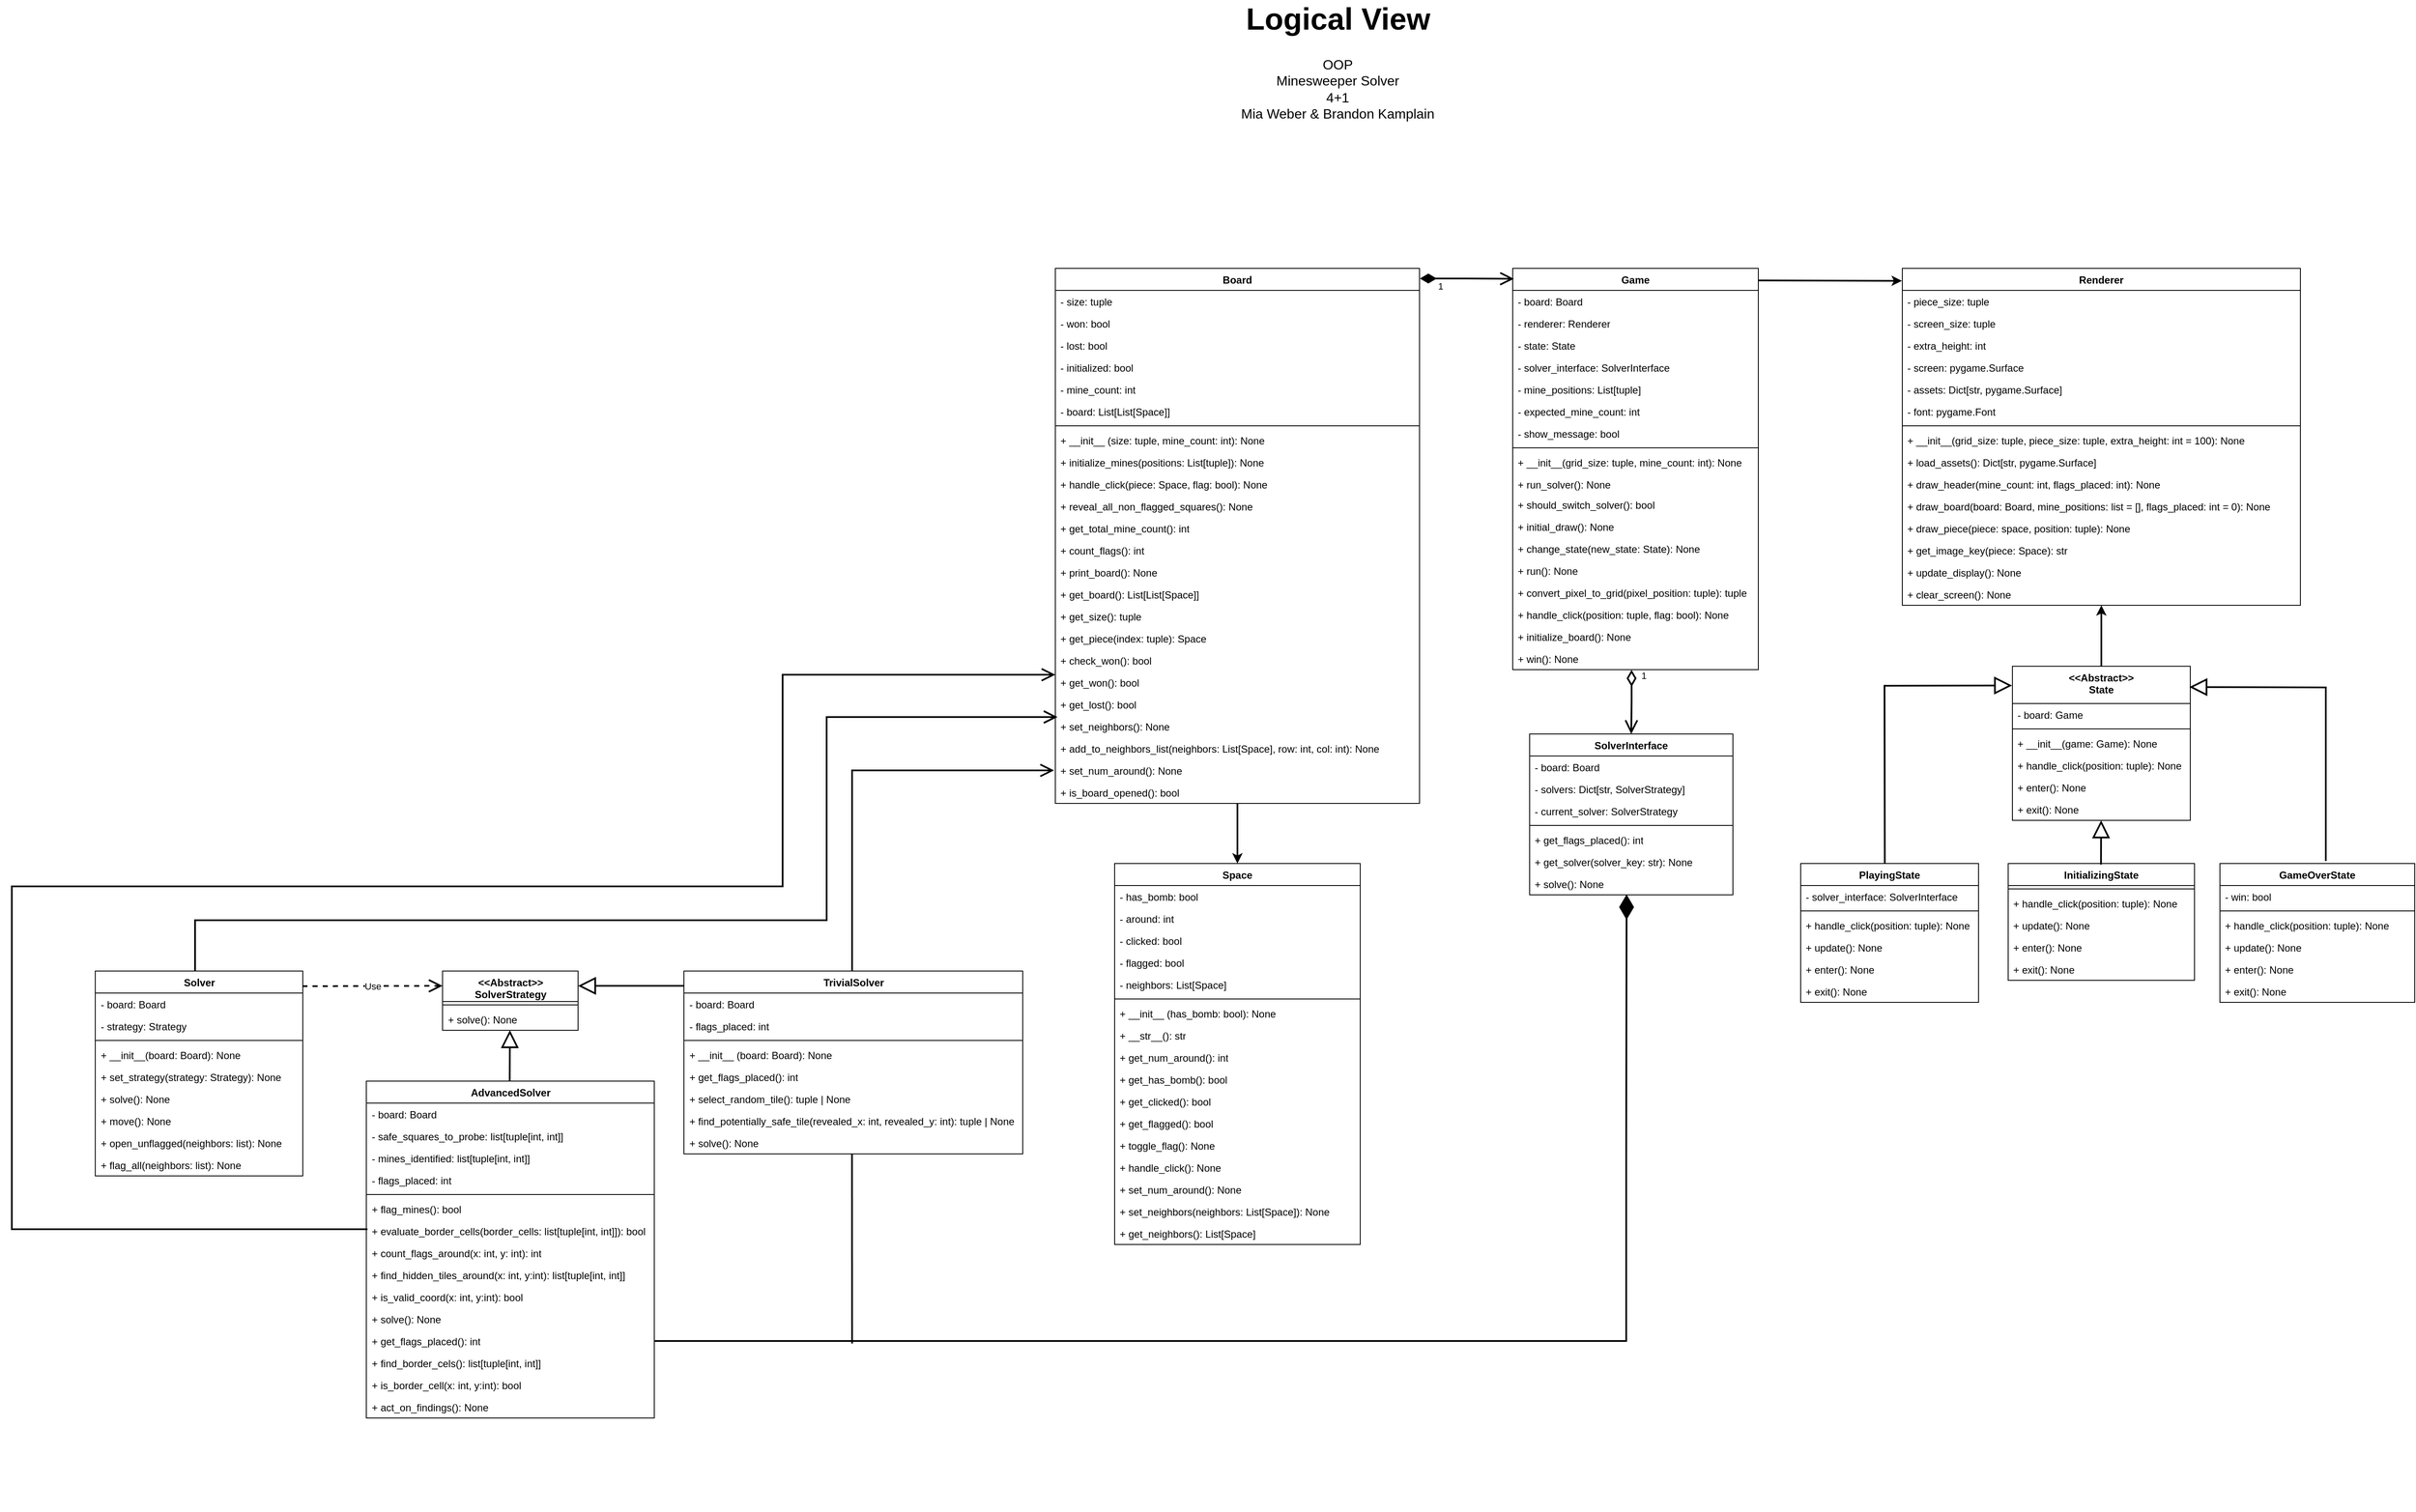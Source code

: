 <mxfile version="23.0.2" type="device">
  <diagram name="Page-1" id="eXgVf0LizYnfglm8cgJX">
    <mxGraphModel dx="1741" dy="709" grid="1" gridSize="10" guides="1" tooltips="1" connect="1" arrows="1" fold="1" page="0" pageScale="1" pageWidth="850" pageHeight="1100" math="0" shadow="0">
      <root>
        <mxCell id="0" />
        <mxCell id="1" parent="0" />
        <mxCell id="8kHbCz_opkoACt62hEL4-138" value="" style="group" vertex="1" connectable="0" parent="1">
          <mxGeometry x="480" y="370" width="1605" height="1468" as="geometry" />
        </mxCell>
        <mxCell id="8kHbCz_opkoACt62hEL4-67" value="SolverInterface" style="swimlane;fontStyle=1;align=center;verticalAlign=top;childLayout=stackLayout;horizontal=1;startSize=26;horizontalStack=0;resizeParent=1;resizeParentMax=0;resizeLast=0;collapsible=1;marginBottom=0;whiteSpace=wrap;html=1;" vertex="1" parent="8kHbCz_opkoACt62hEL4-138">
          <mxGeometry x="560" y="550" width="240" height="190" as="geometry" />
        </mxCell>
        <mxCell id="8kHbCz_opkoACt62hEL4-68" value="- board: Board" style="text;strokeColor=none;fillColor=none;align=left;verticalAlign=top;spacingLeft=4;spacingRight=4;overflow=hidden;rotatable=0;points=[[0,0.5],[1,0.5]];portConstraint=eastwest;whiteSpace=wrap;html=1;" vertex="1" parent="8kHbCz_opkoACt62hEL4-67">
          <mxGeometry y="26" width="240" height="26" as="geometry" />
        </mxCell>
        <mxCell id="8kHbCz_opkoACt62hEL4-71" value="- solvers: Dict[str, SolverStrategy]" style="text;strokeColor=none;fillColor=none;align=left;verticalAlign=top;spacingLeft=4;spacingRight=4;overflow=hidden;rotatable=0;points=[[0,0.5],[1,0.5]];portConstraint=eastwest;whiteSpace=wrap;html=1;" vertex="1" parent="8kHbCz_opkoACt62hEL4-67">
          <mxGeometry y="52" width="240" height="26" as="geometry" />
        </mxCell>
        <mxCell id="8kHbCz_opkoACt62hEL4-72" value="- current_solver: SolverStrategy" style="text;strokeColor=none;fillColor=none;align=left;verticalAlign=top;spacingLeft=4;spacingRight=4;overflow=hidden;rotatable=0;points=[[0,0.5],[1,0.5]];portConstraint=eastwest;whiteSpace=wrap;html=1;" vertex="1" parent="8kHbCz_opkoACt62hEL4-67">
          <mxGeometry y="78" width="240" height="26" as="geometry" />
        </mxCell>
        <mxCell id="8kHbCz_opkoACt62hEL4-69" value="" style="line;strokeWidth=1;fillColor=none;align=left;verticalAlign=middle;spacingTop=-1;spacingLeft=3;spacingRight=3;rotatable=0;labelPosition=right;points=[];portConstraint=eastwest;strokeColor=inherit;" vertex="1" parent="8kHbCz_opkoACt62hEL4-67">
          <mxGeometry y="104" width="240" height="8" as="geometry" />
        </mxCell>
        <mxCell id="8kHbCz_opkoACt62hEL4-70" value="+ get_flags_placed(): int" style="text;strokeColor=none;fillColor=none;align=left;verticalAlign=top;spacingLeft=4;spacingRight=4;overflow=hidden;rotatable=0;points=[[0,0.5],[1,0.5]];portConstraint=eastwest;whiteSpace=wrap;html=1;" vertex="1" parent="8kHbCz_opkoACt62hEL4-67">
          <mxGeometry y="112" width="240" height="26" as="geometry" />
        </mxCell>
        <mxCell id="8kHbCz_opkoACt62hEL4-73" value="+ get_solver(solver_key: str): None" style="text;strokeColor=none;fillColor=none;align=left;verticalAlign=top;spacingLeft=4;spacingRight=4;overflow=hidden;rotatable=0;points=[[0,0.5],[1,0.5]];portConstraint=eastwest;whiteSpace=wrap;html=1;" vertex="1" parent="8kHbCz_opkoACt62hEL4-67">
          <mxGeometry y="138" width="240" height="26" as="geometry" />
        </mxCell>
        <mxCell id="8kHbCz_opkoACt62hEL4-74" value="+ solve(): None" style="text;strokeColor=none;fillColor=none;align=left;verticalAlign=top;spacingLeft=4;spacingRight=4;overflow=hidden;rotatable=0;points=[[0,0.5],[1,0.5]];portConstraint=eastwest;whiteSpace=wrap;html=1;" vertex="1" parent="8kHbCz_opkoACt62hEL4-67">
          <mxGeometry y="164" width="240" height="26" as="geometry" />
        </mxCell>
        <mxCell id="8kHbCz_opkoACt62hEL4-121" value="" style="group" vertex="1" connectable="0" parent="8kHbCz_opkoACt62hEL4-138">
          <mxGeometry width="430" height="1153" as="geometry" />
        </mxCell>
        <mxCell id="GPG2XtoRdds_Y4jV5bU0-3" value="Board" style="swimlane;fontStyle=1;align=center;verticalAlign=top;childLayout=stackLayout;horizontal=1;startSize=26;horizontalStack=0;resizeParent=1;resizeParentMax=0;resizeLast=0;collapsible=1;marginBottom=0;whiteSpace=wrap;html=1;" parent="8kHbCz_opkoACt62hEL4-121" vertex="1">
          <mxGeometry width="430" height="632" as="geometry">
            <mxRectangle width="80" height="30" as="alternateBounds" />
          </mxGeometry>
        </mxCell>
        <mxCell id="GPG2XtoRdds_Y4jV5bU0-4" value="- size: tuple" style="text;strokeColor=none;fillColor=none;align=left;verticalAlign=top;spacingLeft=4;spacingRight=4;overflow=hidden;rotatable=0;points=[[0,0.5],[1,0.5]];portConstraint=eastwest;whiteSpace=wrap;html=1;" parent="GPG2XtoRdds_Y4jV5bU0-3" vertex="1">
          <mxGeometry y="26" width="430" height="26" as="geometry" />
        </mxCell>
        <mxCell id="GPG2XtoRdds_Y4jV5bU0-5" value="- won: bool" style="text;strokeColor=none;fillColor=none;align=left;verticalAlign=top;spacingLeft=4;spacingRight=4;overflow=hidden;rotatable=0;points=[[0,0.5],[1,0.5]];portConstraint=eastwest;whiteSpace=wrap;html=1;" parent="GPG2XtoRdds_Y4jV5bU0-3" vertex="1">
          <mxGeometry y="52" width="430" height="26" as="geometry" />
        </mxCell>
        <mxCell id="GPG2XtoRdds_Y4jV5bU0-90" value="- lost: bool" style="text;strokeColor=none;fillColor=none;align=left;verticalAlign=top;spacingLeft=4;spacingRight=4;overflow=hidden;rotatable=0;points=[[0,0.5],[1,0.5]];portConstraint=eastwest;whiteSpace=wrap;html=1;" parent="GPG2XtoRdds_Y4jV5bU0-3" vertex="1">
          <mxGeometry y="78" width="430" height="26" as="geometry" />
        </mxCell>
        <mxCell id="GPG2XtoRdds_Y4jV5bU0-91" value="- initialized: bool" style="text;strokeColor=none;fillColor=none;align=left;verticalAlign=top;spacingLeft=4;spacingRight=4;overflow=hidden;rotatable=0;points=[[0,0.5],[1,0.5]];portConstraint=eastwest;whiteSpace=wrap;html=1;" parent="GPG2XtoRdds_Y4jV5bU0-3" vertex="1">
          <mxGeometry y="104" width="430" height="26" as="geometry" />
        </mxCell>
        <mxCell id="GPG2XtoRdds_Y4jV5bU0-92" value="- mine_count: int" style="text;strokeColor=none;fillColor=none;align=left;verticalAlign=top;spacingLeft=4;spacingRight=4;overflow=hidden;rotatable=0;points=[[0,0.5],[1,0.5]];portConstraint=eastwest;whiteSpace=wrap;html=1;" parent="GPG2XtoRdds_Y4jV5bU0-3" vertex="1">
          <mxGeometry y="130" width="430" height="26" as="geometry" />
        </mxCell>
        <mxCell id="GPG2XtoRdds_Y4jV5bU0-6" value="- board: List[List[Space]]" style="text;strokeColor=none;fillColor=none;align=left;verticalAlign=top;spacingLeft=4;spacingRight=4;overflow=hidden;rotatable=0;points=[[0,0.5],[1,0.5]];portConstraint=eastwest;whiteSpace=wrap;html=1;" parent="GPG2XtoRdds_Y4jV5bU0-3" vertex="1">
          <mxGeometry y="156" width="430" height="26" as="geometry" />
        </mxCell>
        <mxCell id="GPG2XtoRdds_Y4jV5bU0-7" value="" style="line;strokeWidth=1;fillColor=none;align=left;verticalAlign=middle;spacingTop=-1;spacingLeft=3;spacingRight=3;rotatable=0;labelPosition=right;points=[];portConstraint=eastwest;strokeColor=inherit;" parent="GPG2XtoRdds_Y4jV5bU0-3" vertex="1">
          <mxGeometry y="182" width="430" height="8" as="geometry" />
        </mxCell>
        <mxCell id="8kHbCz_opkoACt62hEL4-1" value="+ __init__ (size: tuple, mine_count: int): None" style="text;strokeColor=none;fillColor=none;align=left;verticalAlign=top;spacingLeft=4;spacingRight=4;overflow=hidden;rotatable=0;points=[[0,0.5],[1,0.5]];portConstraint=eastwest;whiteSpace=wrap;html=1;" vertex="1" parent="GPG2XtoRdds_Y4jV5bU0-3">
          <mxGeometry y="190" width="430" height="26" as="geometry" />
        </mxCell>
        <mxCell id="GPG2XtoRdds_Y4jV5bU0-9" value="+ initialize_mines(positions: List[tuple]): None" style="text;strokeColor=none;fillColor=none;align=left;verticalAlign=top;spacingLeft=4;spacingRight=4;overflow=hidden;rotatable=0;points=[[0,0.5],[1,0.5]];portConstraint=eastwest;whiteSpace=wrap;html=1;" parent="GPG2XtoRdds_Y4jV5bU0-3" vertex="1">
          <mxGeometry y="216" width="430" height="26" as="geometry" />
        </mxCell>
        <mxCell id="GPG2XtoRdds_Y4jV5bU0-10" value="+ handle_click(piece: Space, flag: bool): None" style="text;strokeColor=none;fillColor=none;align=left;verticalAlign=top;spacingLeft=4;spacingRight=4;overflow=hidden;rotatable=0;points=[[0,0.5],[1,0.5]];portConstraint=eastwest;whiteSpace=wrap;html=1;" parent="GPG2XtoRdds_Y4jV5bU0-3" vertex="1">
          <mxGeometry y="242" width="430" height="26" as="geometry" />
        </mxCell>
        <mxCell id="GPG2XtoRdds_Y4jV5bU0-11" value="+ reveal_all_non_flagged_squares(): None" style="text;strokeColor=none;fillColor=none;align=left;verticalAlign=top;spacingLeft=4;spacingRight=4;overflow=hidden;rotatable=0;points=[[0,0.5],[1,0.5]];portConstraint=eastwest;whiteSpace=wrap;html=1;" parent="GPG2XtoRdds_Y4jV5bU0-3" vertex="1">
          <mxGeometry y="268" width="430" height="26" as="geometry" />
        </mxCell>
        <mxCell id="GPG2XtoRdds_Y4jV5bU0-12" value="+ get_total_mine_count(): int" style="text;strokeColor=none;fillColor=none;align=left;verticalAlign=top;spacingLeft=4;spacingRight=4;overflow=hidden;rotatable=0;points=[[0,0.5],[1,0.5]];portConstraint=eastwest;whiteSpace=wrap;html=1;" parent="GPG2XtoRdds_Y4jV5bU0-3" vertex="1">
          <mxGeometry y="294" width="430" height="26" as="geometry" />
        </mxCell>
        <mxCell id="GPG2XtoRdds_Y4jV5bU0-13" value="+ count_flags(): int" style="text;strokeColor=none;fillColor=none;align=left;verticalAlign=top;spacingLeft=4;spacingRight=4;overflow=hidden;rotatable=0;points=[[0,0.5],[1,0.5]];portConstraint=eastwest;whiteSpace=wrap;html=1;" parent="GPG2XtoRdds_Y4jV5bU0-3" vertex="1">
          <mxGeometry y="320" width="430" height="26" as="geometry" />
        </mxCell>
        <mxCell id="GPG2XtoRdds_Y4jV5bU0-14" value="+ print_board(): None" style="text;strokeColor=none;fillColor=none;align=left;verticalAlign=top;spacingLeft=4;spacingRight=4;overflow=hidden;rotatable=0;points=[[0,0.5],[1,0.5]];portConstraint=eastwest;whiteSpace=wrap;html=1;" parent="GPG2XtoRdds_Y4jV5bU0-3" vertex="1">
          <mxGeometry y="346" width="430" height="26" as="geometry" />
        </mxCell>
        <mxCell id="GPG2XtoRdds_Y4jV5bU0-15" value="+ get_board(): List[List[Space]]" style="text;strokeColor=none;fillColor=none;align=left;verticalAlign=top;spacingLeft=4;spacingRight=4;overflow=hidden;rotatable=0;points=[[0,0.5],[1,0.5]];portConstraint=eastwest;whiteSpace=wrap;html=1;" parent="GPG2XtoRdds_Y4jV5bU0-3" vertex="1">
          <mxGeometry y="372" width="430" height="26" as="geometry" />
        </mxCell>
        <mxCell id="8kHbCz_opkoACt62hEL4-2" value="+ get_size(): tuple" style="text;strokeColor=none;fillColor=none;align=left;verticalAlign=top;spacingLeft=4;spacingRight=4;overflow=hidden;rotatable=0;points=[[0,0.5],[1,0.5]];portConstraint=eastwest;whiteSpace=wrap;html=1;" vertex="1" parent="GPG2XtoRdds_Y4jV5bU0-3">
          <mxGeometry y="398" width="430" height="26" as="geometry" />
        </mxCell>
        <mxCell id="8kHbCz_opkoACt62hEL4-3" value="+ get_piece(index: tuple): Space" style="text;strokeColor=none;fillColor=none;align=left;verticalAlign=top;spacingLeft=4;spacingRight=4;overflow=hidden;rotatable=0;points=[[0,0.5],[1,0.5]];portConstraint=eastwest;whiteSpace=wrap;html=1;" vertex="1" parent="GPG2XtoRdds_Y4jV5bU0-3">
          <mxGeometry y="424" width="430" height="26" as="geometry" />
        </mxCell>
        <mxCell id="8kHbCz_opkoACt62hEL4-4" value="+ check_won(): bool" style="text;strokeColor=none;fillColor=none;align=left;verticalAlign=top;spacingLeft=4;spacingRight=4;overflow=hidden;rotatable=0;points=[[0,0.5],[1,0.5]];portConstraint=eastwest;whiteSpace=wrap;html=1;" vertex="1" parent="GPG2XtoRdds_Y4jV5bU0-3">
          <mxGeometry y="450" width="430" height="26" as="geometry" />
        </mxCell>
        <mxCell id="8kHbCz_opkoACt62hEL4-5" value="+ get_won(): bool" style="text;strokeColor=none;fillColor=none;align=left;verticalAlign=top;spacingLeft=4;spacingRight=4;overflow=hidden;rotatable=0;points=[[0,0.5],[1,0.5]];portConstraint=eastwest;whiteSpace=wrap;html=1;" vertex="1" parent="GPG2XtoRdds_Y4jV5bU0-3">
          <mxGeometry y="476" width="430" height="26" as="geometry" />
        </mxCell>
        <mxCell id="8kHbCz_opkoACt62hEL4-6" value="+ get_lost(): bool" style="text;strokeColor=none;fillColor=none;align=left;verticalAlign=top;spacingLeft=4;spacingRight=4;overflow=hidden;rotatable=0;points=[[0,0.5],[1,0.5]];portConstraint=eastwest;whiteSpace=wrap;html=1;" vertex="1" parent="GPG2XtoRdds_Y4jV5bU0-3">
          <mxGeometry y="502" width="430" height="26" as="geometry" />
        </mxCell>
        <mxCell id="8kHbCz_opkoACt62hEL4-7" value="+ set_neighbors(): None" style="text;strokeColor=none;fillColor=none;align=left;verticalAlign=top;spacingLeft=4;spacingRight=4;overflow=hidden;rotatable=0;points=[[0,0.5],[1,0.5]];portConstraint=eastwest;whiteSpace=wrap;html=1;" vertex="1" parent="GPG2XtoRdds_Y4jV5bU0-3">
          <mxGeometry y="528" width="430" height="26" as="geometry" />
        </mxCell>
        <mxCell id="8kHbCz_opkoACt62hEL4-8" value="+ add_to_neighbors_list(neighbors: List[Space], row: int, col: int): None" style="text;strokeColor=none;fillColor=none;align=left;verticalAlign=top;spacingLeft=4;spacingRight=4;overflow=hidden;rotatable=0;points=[[0,0.5],[1,0.5]];portConstraint=eastwest;whiteSpace=wrap;html=1;" vertex="1" parent="GPG2XtoRdds_Y4jV5bU0-3">
          <mxGeometry y="554" width="430" height="26" as="geometry" />
        </mxCell>
        <mxCell id="8kHbCz_opkoACt62hEL4-9" value="+ set_num_around(): None" style="text;strokeColor=none;fillColor=none;align=left;verticalAlign=top;spacingLeft=4;spacingRight=4;overflow=hidden;rotatable=0;points=[[0,0.5],[1,0.5]];portConstraint=eastwest;whiteSpace=wrap;html=1;" vertex="1" parent="GPG2XtoRdds_Y4jV5bU0-3">
          <mxGeometry y="580" width="430" height="26" as="geometry" />
        </mxCell>
        <mxCell id="8kHbCz_opkoACt62hEL4-10" value="+ is_board_opened(): bool" style="text;strokeColor=none;fillColor=none;align=left;verticalAlign=top;spacingLeft=4;spacingRight=4;overflow=hidden;rotatable=0;points=[[0,0.5],[1,0.5]];portConstraint=eastwest;whiteSpace=wrap;html=1;" vertex="1" parent="GPG2XtoRdds_Y4jV5bU0-3">
          <mxGeometry y="606" width="430" height="26" as="geometry" />
        </mxCell>
        <mxCell id="8kHbCz_opkoACt62hEL4-45" value="Space" style="swimlane;fontStyle=1;align=center;verticalAlign=top;childLayout=stackLayout;horizontal=1;startSize=26;horizontalStack=0;resizeParent=1;resizeParentMax=0;resizeLast=0;collapsible=1;marginBottom=0;whiteSpace=wrap;html=1;" vertex="1" parent="8kHbCz_opkoACt62hEL4-121">
          <mxGeometry x="70" y="703" width="290" height="450" as="geometry" />
        </mxCell>
        <mxCell id="8kHbCz_opkoACt62hEL4-46" value="- has_bomb: bool" style="text;strokeColor=none;fillColor=none;align=left;verticalAlign=top;spacingLeft=4;spacingRight=4;overflow=hidden;rotatable=0;points=[[0,0.5],[1,0.5]];portConstraint=eastwest;whiteSpace=wrap;html=1;" vertex="1" parent="8kHbCz_opkoACt62hEL4-45">
          <mxGeometry y="26" width="290" height="26" as="geometry" />
        </mxCell>
        <mxCell id="8kHbCz_opkoACt62hEL4-49" value="- around: int" style="text;strokeColor=none;fillColor=none;align=left;verticalAlign=top;spacingLeft=4;spacingRight=4;overflow=hidden;rotatable=0;points=[[0,0.5],[1,0.5]];portConstraint=eastwest;whiteSpace=wrap;html=1;" vertex="1" parent="8kHbCz_opkoACt62hEL4-45">
          <mxGeometry y="52" width="290" height="26" as="geometry" />
        </mxCell>
        <mxCell id="8kHbCz_opkoACt62hEL4-50" value="- clicked: bool" style="text;strokeColor=none;fillColor=none;align=left;verticalAlign=top;spacingLeft=4;spacingRight=4;overflow=hidden;rotatable=0;points=[[0,0.5],[1,0.5]];portConstraint=eastwest;whiteSpace=wrap;html=1;" vertex="1" parent="8kHbCz_opkoACt62hEL4-45">
          <mxGeometry y="78" width="290" height="26" as="geometry" />
        </mxCell>
        <mxCell id="8kHbCz_opkoACt62hEL4-51" value="- flagged: bool" style="text;strokeColor=none;fillColor=none;align=left;verticalAlign=top;spacingLeft=4;spacingRight=4;overflow=hidden;rotatable=0;points=[[0,0.5],[1,0.5]];portConstraint=eastwest;whiteSpace=wrap;html=1;" vertex="1" parent="8kHbCz_opkoACt62hEL4-45">
          <mxGeometry y="104" width="290" height="26" as="geometry" />
        </mxCell>
        <mxCell id="8kHbCz_opkoACt62hEL4-52" value="- neighbors: List[Space]" style="text;strokeColor=none;fillColor=none;align=left;verticalAlign=top;spacingLeft=4;spacingRight=4;overflow=hidden;rotatable=0;points=[[0,0.5],[1,0.5]];portConstraint=eastwest;whiteSpace=wrap;html=1;" vertex="1" parent="8kHbCz_opkoACt62hEL4-45">
          <mxGeometry y="130" width="290" height="26" as="geometry" />
        </mxCell>
        <mxCell id="8kHbCz_opkoACt62hEL4-47" value="" style="line;strokeWidth=1;fillColor=none;align=left;verticalAlign=middle;spacingTop=-1;spacingLeft=3;spacingRight=3;rotatable=0;labelPosition=right;points=[];portConstraint=eastwest;strokeColor=inherit;" vertex="1" parent="8kHbCz_opkoACt62hEL4-45">
          <mxGeometry y="156" width="290" height="8" as="geometry" />
        </mxCell>
        <mxCell id="8kHbCz_opkoACt62hEL4-48" value="+ __init__ (has_bomb: bool): None" style="text;strokeColor=none;fillColor=none;align=left;verticalAlign=top;spacingLeft=4;spacingRight=4;overflow=hidden;rotatable=0;points=[[0,0.5],[1,0.5]];portConstraint=eastwest;whiteSpace=wrap;html=1;" vertex="1" parent="8kHbCz_opkoACt62hEL4-45">
          <mxGeometry y="164" width="290" height="26" as="geometry" />
        </mxCell>
        <mxCell id="8kHbCz_opkoACt62hEL4-53" value="+ __str__(): str" style="text;strokeColor=none;fillColor=none;align=left;verticalAlign=top;spacingLeft=4;spacingRight=4;overflow=hidden;rotatable=0;points=[[0,0.5],[1,0.5]];portConstraint=eastwest;whiteSpace=wrap;html=1;" vertex="1" parent="8kHbCz_opkoACt62hEL4-45">
          <mxGeometry y="190" width="290" height="26" as="geometry" />
        </mxCell>
        <mxCell id="8kHbCz_opkoACt62hEL4-54" value="+ get_num_around(): int" style="text;strokeColor=none;fillColor=none;align=left;verticalAlign=top;spacingLeft=4;spacingRight=4;overflow=hidden;rotatable=0;points=[[0,0.5],[1,0.5]];portConstraint=eastwest;whiteSpace=wrap;html=1;" vertex="1" parent="8kHbCz_opkoACt62hEL4-45">
          <mxGeometry y="216" width="290" height="26" as="geometry" />
        </mxCell>
        <mxCell id="8kHbCz_opkoACt62hEL4-55" value="+ get_has_bomb(): bool" style="text;strokeColor=none;fillColor=none;align=left;verticalAlign=top;spacingLeft=4;spacingRight=4;overflow=hidden;rotatable=0;points=[[0,0.5],[1,0.5]];portConstraint=eastwest;whiteSpace=wrap;html=1;" vertex="1" parent="8kHbCz_opkoACt62hEL4-45">
          <mxGeometry y="242" width="290" height="26" as="geometry" />
        </mxCell>
        <mxCell id="8kHbCz_opkoACt62hEL4-56" value="+ get_clicked(): bool" style="text;strokeColor=none;fillColor=none;align=left;verticalAlign=top;spacingLeft=4;spacingRight=4;overflow=hidden;rotatable=0;points=[[0,0.5],[1,0.5]];portConstraint=eastwest;whiteSpace=wrap;html=1;" vertex="1" parent="8kHbCz_opkoACt62hEL4-45">
          <mxGeometry y="268" width="290" height="26" as="geometry" />
        </mxCell>
        <mxCell id="8kHbCz_opkoACt62hEL4-57" value="+ get_flagged(): bool" style="text;strokeColor=none;fillColor=none;align=left;verticalAlign=top;spacingLeft=4;spacingRight=4;overflow=hidden;rotatable=0;points=[[0,0.5],[1,0.5]];portConstraint=eastwest;whiteSpace=wrap;html=1;" vertex="1" parent="8kHbCz_opkoACt62hEL4-45">
          <mxGeometry y="294" width="290" height="26" as="geometry" />
        </mxCell>
        <mxCell id="8kHbCz_opkoACt62hEL4-58" value="+ toggle_flag(): None" style="text;strokeColor=none;fillColor=none;align=left;verticalAlign=top;spacingLeft=4;spacingRight=4;overflow=hidden;rotatable=0;points=[[0,0.5],[1,0.5]];portConstraint=eastwest;whiteSpace=wrap;html=1;" vertex="1" parent="8kHbCz_opkoACt62hEL4-45">
          <mxGeometry y="320" width="290" height="26" as="geometry" />
        </mxCell>
        <mxCell id="8kHbCz_opkoACt62hEL4-59" value="+ handle_click(): None" style="text;strokeColor=none;fillColor=none;align=left;verticalAlign=top;spacingLeft=4;spacingRight=4;overflow=hidden;rotatable=0;points=[[0,0.5],[1,0.5]];portConstraint=eastwest;whiteSpace=wrap;html=1;" vertex="1" parent="8kHbCz_opkoACt62hEL4-45">
          <mxGeometry y="346" width="290" height="26" as="geometry" />
        </mxCell>
        <mxCell id="8kHbCz_opkoACt62hEL4-60" value="+ set_num_around(): None" style="text;strokeColor=none;fillColor=none;align=left;verticalAlign=top;spacingLeft=4;spacingRight=4;overflow=hidden;rotatable=0;points=[[0,0.5],[1,0.5]];portConstraint=eastwest;whiteSpace=wrap;html=1;" vertex="1" parent="8kHbCz_opkoACt62hEL4-45">
          <mxGeometry y="372" width="290" height="26" as="geometry" />
        </mxCell>
        <mxCell id="8kHbCz_opkoACt62hEL4-61" value="+ set_neighbors(neighbors: List[Space]): None" style="text;strokeColor=none;fillColor=none;align=left;verticalAlign=top;spacingLeft=4;spacingRight=4;overflow=hidden;rotatable=0;points=[[0,0.5],[1,0.5]];portConstraint=eastwest;whiteSpace=wrap;html=1;" vertex="1" parent="8kHbCz_opkoACt62hEL4-45">
          <mxGeometry y="398" width="290" height="26" as="geometry" />
        </mxCell>
        <mxCell id="8kHbCz_opkoACt62hEL4-62" value="+ get_neighbors(): List[Space]" style="text;strokeColor=none;fillColor=none;align=left;verticalAlign=top;spacingLeft=4;spacingRight=4;overflow=hidden;rotatable=0;points=[[0,0.5],[1,0.5]];portConstraint=eastwest;whiteSpace=wrap;html=1;" vertex="1" parent="8kHbCz_opkoACt62hEL4-45">
          <mxGeometry y="424" width="290" height="26" as="geometry" />
        </mxCell>
        <mxCell id="8kHbCz_opkoACt62hEL4-120" value="" style="endArrow=classic;html=1;rounded=0;entryX=0.5;entryY=0;entryDx=0;entryDy=0;exitX=0.5;exitY=0.982;exitDx=0;exitDy=0;exitPerimeter=0;strokeWidth=2;" edge="1" parent="8kHbCz_opkoACt62hEL4-121" source="8kHbCz_opkoACt62hEL4-10" target="8kHbCz_opkoACt62hEL4-45">
          <mxGeometry width="50" height="50" relative="1" as="geometry">
            <mxPoint x="130" y="710" as="sourcePoint" />
            <mxPoint x="180" y="660" as="targetPoint" />
          </mxGeometry>
        </mxCell>
        <mxCell id="GPG2XtoRdds_Y4jV5bU0-35" value="Game" style="swimlane;fontStyle=1;align=center;verticalAlign=top;childLayout=stackLayout;horizontal=1;startSize=26;horizontalStack=0;resizeParent=1;resizeParentMax=0;resizeLast=0;collapsible=1;marginBottom=0;whiteSpace=wrap;html=1;" parent="8kHbCz_opkoACt62hEL4-138" vertex="1">
          <mxGeometry x="540" width="290" height="474" as="geometry" />
        </mxCell>
        <mxCell id="GPG2XtoRdds_Y4jV5bU0-36" value="- board: Board" style="text;strokeColor=none;fillColor=none;align=left;verticalAlign=top;spacingLeft=4;spacingRight=4;overflow=hidden;rotatable=0;points=[[0,0.5],[1,0.5]];portConstraint=eastwest;whiteSpace=wrap;html=1;" parent="GPG2XtoRdds_Y4jV5bU0-35" vertex="1">
          <mxGeometry y="26" width="290" height="26" as="geometry" />
        </mxCell>
        <mxCell id="GPG2XtoRdds_Y4jV5bU0-37" value="- renderer: Renderer" style="text;strokeColor=none;fillColor=none;align=left;verticalAlign=top;spacingLeft=4;spacingRight=4;overflow=hidden;rotatable=0;points=[[0,0.5],[1,0.5]];portConstraint=eastwest;whiteSpace=wrap;html=1;" parent="GPG2XtoRdds_Y4jV5bU0-35" vertex="1">
          <mxGeometry y="52" width="290" height="26" as="geometry" />
        </mxCell>
        <mxCell id="GPG2XtoRdds_Y4jV5bU0-38" value="- state: State" style="text;strokeColor=none;fillColor=none;align=left;verticalAlign=top;spacingLeft=4;spacingRight=4;overflow=hidden;rotatable=0;points=[[0,0.5],[1,0.5]];portConstraint=eastwest;whiteSpace=wrap;html=1;" parent="GPG2XtoRdds_Y4jV5bU0-35" vertex="1">
          <mxGeometry y="78" width="290" height="26" as="geometry" />
        </mxCell>
        <mxCell id="GPG2XtoRdds_Y4jV5bU0-39" value="- solver_interface: SolverInterface" style="text;strokeColor=none;fillColor=none;align=left;verticalAlign=top;spacingLeft=4;spacingRight=4;overflow=hidden;rotatable=0;points=[[0,0.5],[1,0.5]];portConstraint=eastwest;whiteSpace=wrap;html=1;" parent="GPG2XtoRdds_Y4jV5bU0-35" vertex="1">
          <mxGeometry y="104" width="290" height="26" as="geometry" />
        </mxCell>
        <mxCell id="GPG2XtoRdds_Y4jV5bU0-40" value="- mine_positions: List[tuple]" style="text;strokeColor=none;fillColor=none;align=left;verticalAlign=top;spacingLeft=4;spacingRight=4;overflow=hidden;rotatable=0;points=[[0,0.5],[1,0.5]];portConstraint=eastwest;whiteSpace=wrap;html=1;" parent="GPG2XtoRdds_Y4jV5bU0-35" vertex="1">
          <mxGeometry y="130" width="290" height="26" as="geometry" />
        </mxCell>
        <mxCell id="GPG2XtoRdds_Y4jV5bU0-41" value="- expected_mine_count: int" style="text;strokeColor=none;fillColor=none;align=left;verticalAlign=top;spacingLeft=4;spacingRight=4;overflow=hidden;rotatable=0;points=[[0,0.5],[1,0.5]];portConstraint=eastwest;whiteSpace=wrap;html=1;" parent="GPG2XtoRdds_Y4jV5bU0-35" vertex="1">
          <mxGeometry y="156" width="290" height="26" as="geometry" />
        </mxCell>
        <mxCell id="8kHbCz_opkoACt62hEL4-11" value="- show_message: bool" style="text;strokeColor=none;fillColor=none;align=left;verticalAlign=top;spacingLeft=4;spacingRight=4;overflow=hidden;rotatable=0;points=[[0,0.5],[1,0.5]];portConstraint=eastwest;whiteSpace=wrap;html=1;" vertex="1" parent="GPG2XtoRdds_Y4jV5bU0-35">
          <mxGeometry y="182" width="290" height="26" as="geometry" />
        </mxCell>
        <mxCell id="GPG2XtoRdds_Y4jV5bU0-42" value="" style="line;strokeWidth=1;fillColor=none;align=left;verticalAlign=middle;spacingTop=-1;spacingLeft=3;spacingRight=3;rotatable=0;labelPosition=right;points=[];portConstraint=eastwest;strokeColor=inherit;" parent="GPG2XtoRdds_Y4jV5bU0-35" vertex="1">
          <mxGeometry y="208" width="290" height="8" as="geometry" />
        </mxCell>
        <mxCell id="GPG2XtoRdds_Y4jV5bU0-43" value="+ __init__(grid_size: tuple, mine_count: int): None" style="text;strokeColor=none;fillColor=none;align=left;verticalAlign=top;spacingLeft=4;spacingRight=4;overflow=hidden;rotatable=0;points=[[0,0.5],[1,0.5]];portConstraint=eastwest;whiteSpace=wrap;html=1;" parent="GPG2XtoRdds_Y4jV5bU0-35" vertex="1">
          <mxGeometry y="216" width="290" height="26" as="geometry" />
        </mxCell>
        <mxCell id="GPG2XtoRdds_Y4jV5bU0-44" value="+ run_solver(): None" style="text;strokeColor=none;fillColor=none;align=left;verticalAlign=top;spacingLeft=4;spacingRight=4;overflow=hidden;rotatable=0;points=[[0,0.5],[1,0.5]];portConstraint=eastwest;whiteSpace=wrap;html=1;" parent="GPG2XtoRdds_Y4jV5bU0-35" vertex="1">
          <mxGeometry y="242" width="290" height="24" as="geometry" />
        </mxCell>
        <mxCell id="GPG2XtoRdds_Y4jV5bU0-45" value="+ should_switch_solver(): bool" style="text;strokeColor=none;fillColor=none;align=left;verticalAlign=top;spacingLeft=4;spacingRight=4;overflow=hidden;rotatable=0;points=[[0,0.5],[1,0.5]];portConstraint=eastwest;whiteSpace=wrap;html=1;" parent="GPG2XtoRdds_Y4jV5bU0-35" vertex="1">
          <mxGeometry y="266" width="290" height="26" as="geometry" />
        </mxCell>
        <mxCell id="GPG2XtoRdds_Y4jV5bU0-46" value="+ initial_draw(): None" style="text;strokeColor=none;fillColor=none;align=left;verticalAlign=top;spacingLeft=4;spacingRight=4;overflow=hidden;rotatable=0;points=[[0,0.5],[1,0.5]];portConstraint=eastwest;whiteSpace=wrap;html=1;" parent="GPG2XtoRdds_Y4jV5bU0-35" vertex="1">
          <mxGeometry y="292" width="290" height="26" as="geometry" />
        </mxCell>
        <mxCell id="GPG2XtoRdds_Y4jV5bU0-47" value="+ change_state(new_state: State): None" style="text;strokeColor=none;fillColor=none;align=left;verticalAlign=top;spacingLeft=4;spacingRight=4;overflow=hidden;rotatable=0;points=[[0,0.5],[1,0.5]];portConstraint=eastwest;whiteSpace=wrap;html=1;" parent="GPG2XtoRdds_Y4jV5bU0-35" vertex="1">
          <mxGeometry y="318" width="290" height="26" as="geometry" />
        </mxCell>
        <mxCell id="8kHbCz_opkoACt62hEL4-12" value="+ run(): None" style="text;strokeColor=none;fillColor=none;align=left;verticalAlign=top;spacingLeft=4;spacingRight=4;overflow=hidden;rotatable=0;points=[[0,0.5],[1,0.5]];portConstraint=eastwest;whiteSpace=wrap;html=1;" vertex="1" parent="GPG2XtoRdds_Y4jV5bU0-35">
          <mxGeometry y="344" width="290" height="26" as="geometry" />
        </mxCell>
        <mxCell id="8kHbCz_opkoACt62hEL4-13" value="+ convert_pixel_to_grid(pixel_position: tuple): tuple" style="text;strokeColor=none;fillColor=none;align=left;verticalAlign=top;spacingLeft=4;spacingRight=4;overflow=hidden;rotatable=0;points=[[0,0.5],[1,0.5]];portConstraint=eastwest;whiteSpace=wrap;html=1;" vertex="1" parent="GPG2XtoRdds_Y4jV5bU0-35">
          <mxGeometry y="370" width="290" height="26" as="geometry" />
        </mxCell>
        <mxCell id="8kHbCz_opkoACt62hEL4-14" value="+ handle_click(position: tuple, flag: bool): None" style="text;strokeColor=none;fillColor=none;align=left;verticalAlign=top;spacingLeft=4;spacingRight=4;overflow=hidden;rotatable=0;points=[[0,0.5],[1,0.5]];portConstraint=eastwest;whiteSpace=wrap;html=1;" vertex="1" parent="GPG2XtoRdds_Y4jV5bU0-35">
          <mxGeometry y="396" width="290" height="26" as="geometry" />
        </mxCell>
        <mxCell id="8kHbCz_opkoACt62hEL4-15" value="+ initialize_board(): None" style="text;strokeColor=none;fillColor=none;align=left;verticalAlign=top;spacingLeft=4;spacingRight=4;overflow=hidden;rotatable=0;points=[[0,0.5],[1,0.5]];portConstraint=eastwest;whiteSpace=wrap;html=1;" vertex="1" parent="GPG2XtoRdds_Y4jV5bU0-35">
          <mxGeometry y="422" width="290" height="26" as="geometry" />
        </mxCell>
        <mxCell id="8kHbCz_opkoACt62hEL4-16" value="+ win(): None" style="text;strokeColor=none;fillColor=none;align=left;verticalAlign=top;spacingLeft=4;spacingRight=4;overflow=hidden;rotatable=0;points=[[0,0.5],[1,0.5]];portConstraint=eastwest;whiteSpace=wrap;html=1;" vertex="1" parent="GPG2XtoRdds_Y4jV5bU0-35">
          <mxGeometry y="448" width="290" height="26" as="geometry" />
        </mxCell>
        <mxCell id="GPG2XtoRdds_Y4jV5bU0-48" value="Renderer" style="swimlane;fontStyle=1;align=center;verticalAlign=top;childLayout=stackLayout;horizontal=1;startSize=26;horizontalStack=0;resizeParent=1;resizeParentMax=0;resizeLast=0;collapsible=1;marginBottom=0;whiteSpace=wrap;html=1;" parent="8kHbCz_opkoACt62hEL4-138" vertex="1">
          <mxGeometry x="1000" width="470" height="398" as="geometry" />
        </mxCell>
        <mxCell id="8kHbCz_opkoACt62hEL4-17" value="- piece_size: tuple" style="text;strokeColor=none;fillColor=none;align=left;verticalAlign=top;spacingLeft=4;spacingRight=4;overflow=hidden;rotatable=0;points=[[0,0.5],[1,0.5]];portConstraint=eastwest;whiteSpace=wrap;html=1;" vertex="1" parent="GPG2XtoRdds_Y4jV5bU0-48">
          <mxGeometry y="26" width="470" height="26" as="geometry" />
        </mxCell>
        <mxCell id="8kHbCz_opkoACt62hEL4-18" value="- screen_size: tuple" style="text;strokeColor=none;fillColor=none;align=left;verticalAlign=top;spacingLeft=4;spacingRight=4;overflow=hidden;rotatable=0;points=[[0,0.5],[1,0.5]];portConstraint=eastwest;whiteSpace=wrap;html=1;" vertex="1" parent="GPG2XtoRdds_Y4jV5bU0-48">
          <mxGeometry y="52" width="470" height="26" as="geometry" />
        </mxCell>
        <mxCell id="8kHbCz_opkoACt62hEL4-19" value="- extra_height: int" style="text;strokeColor=none;fillColor=none;align=left;verticalAlign=top;spacingLeft=4;spacingRight=4;overflow=hidden;rotatable=0;points=[[0,0.5],[1,0.5]];portConstraint=eastwest;whiteSpace=wrap;html=1;" vertex="1" parent="GPG2XtoRdds_Y4jV5bU0-48">
          <mxGeometry y="78" width="470" height="26" as="geometry" />
        </mxCell>
        <mxCell id="8kHbCz_opkoACt62hEL4-20" value="- screen: pygame.Surface" style="text;strokeColor=none;fillColor=none;align=left;verticalAlign=top;spacingLeft=4;spacingRight=4;overflow=hidden;rotatable=0;points=[[0,0.5],[1,0.5]];portConstraint=eastwest;whiteSpace=wrap;html=1;" vertex="1" parent="GPG2XtoRdds_Y4jV5bU0-48">
          <mxGeometry y="104" width="470" height="26" as="geometry" />
        </mxCell>
        <mxCell id="8kHbCz_opkoACt62hEL4-21" value="- assets: Dict[str, pygame.Surface]" style="text;strokeColor=none;fillColor=none;align=left;verticalAlign=top;spacingLeft=4;spacingRight=4;overflow=hidden;rotatable=0;points=[[0,0.5],[1,0.5]];portConstraint=eastwest;whiteSpace=wrap;html=1;" vertex="1" parent="GPG2XtoRdds_Y4jV5bU0-48">
          <mxGeometry y="130" width="470" height="26" as="geometry" />
        </mxCell>
        <mxCell id="8kHbCz_opkoACt62hEL4-22" value="- font: pygame.Font" style="text;strokeColor=none;fillColor=none;align=left;verticalAlign=top;spacingLeft=4;spacingRight=4;overflow=hidden;rotatable=0;points=[[0,0.5],[1,0.5]];portConstraint=eastwest;whiteSpace=wrap;html=1;" vertex="1" parent="GPG2XtoRdds_Y4jV5bU0-48">
          <mxGeometry y="156" width="470" height="26" as="geometry" />
        </mxCell>
        <mxCell id="GPG2XtoRdds_Y4jV5bU0-49" value="" style="line;strokeWidth=1;fillColor=none;align=left;verticalAlign=middle;spacingTop=-1;spacingLeft=3;spacingRight=3;rotatable=0;labelPosition=right;points=[];portConstraint=eastwest;strokeColor=inherit;" parent="GPG2XtoRdds_Y4jV5bU0-48" vertex="1">
          <mxGeometry y="182" width="470" height="8" as="geometry" />
        </mxCell>
        <mxCell id="GPG2XtoRdds_Y4jV5bU0-50" value="+ __init__(grid_size: tuple, piece_size: tuple, extra_height: int = 100): None" style="text;strokeColor=none;fillColor=none;align=left;verticalAlign=top;spacingLeft=4;spacingRight=4;overflow=hidden;rotatable=0;points=[[0,0.5],[1,0.5]];portConstraint=eastwest;whiteSpace=wrap;html=1;" parent="GPG2XtoRdds_Y4jV5bU0-48" vertex="1">
          <mxGeometry y="190" width="470" height="26" as="geometry" />
        </mxCell>
        <mxCell id="GPG2XtoRdds_Y4jV5bU0-51" value="+ load_assets(): Dict[str, pygame.Surface]" style="text;strokeColor=none;fillColor=none;align=left;verticalAlign=top;spacingLeft=4;spacingRight=4;overflow=hidden;rotatable=0;points=[[0,0.5],[1,0.5]];portConstraint=eastwest;whiteSpace=wrap;html=1;" parent="GPG2XtoRdds_Y4jV5bU0-48" vertex="1">
          <mxGeometry y="216" width="470" height="26" as="geometry" />
        </mxCell>
        <mxCell id="GPG2XtoRdds_Y4jV5bU0-52" value="+ draw_header(mine_count: int, flags_placed: int): None" style="text;strokeColor=none;fillColor=none;align=left;verticalAlign=top;spacingLeft=4;spacingRight=4;overflow=hidden;rotatable=0;points=[[0,0.5],[1,0.5]];portConstraint=eastwest;whiteSpace=wrap;html=1;" parent="GPG2XtoRdds_Y4jV5bU0-48" vertex="1">
          <mxGeometry y="242" width="470" height="26" as="geometry" />
        </mxCell>
        <mxCell id="GPG2XtoRdds_Y4jV5bU0-53" value="+ draw_board(board: Board, mine_positions: list = [], flags_placed: int = 0): None" style="text;strokeColor=none;fillColor=none;align=left;verticalAlign=top;spacingLeft=4;spacingRight=4;overflow=hidden;rotatable=0;points=[[0,0.5],[1,0.5]];portConstraint=eastwest;whiteSpace=wrap;html=1;" parent="GPG2XtoRdds_Y4jV5bU0-48" vertex="1">
          <mxGeometry y="268" width="470" height="26" as="geometry" />
        </mxCell>
        <mxCell id="GPG2XtoRdds_Y4jV5bU0-54" value="+ draw_piece(piece: space, position: tuple): None" style="text;strokeColor=none;fillColor=none;align=left;verticalAlign=top;spacingLeft=4;spacingRight=4;overflow=hidden;rotatable=0;points=[[0,0.5],[1,0.5]];portConstraint=eastwest;whiteSpace=wrap;html=1;" parent="GPG2XtoRdds_Y4jV5bU0-48" vertex="1">
          <mxGeometry y="294" width="470" height="26" as="geometry" />
        </mxCell>
        <mxCell id="GPG2XtoRdds_Y4jV5bU0-55" value="+ get_image_key(piece: Space): str" style="text;strokeColor=none;fillColor=none;align=left;verticalAlign=top;spacingLeft=4;spacingRight=4;overflow=hidden;rotatable=0;points=[[0,0.5],[1,0.5]];portConstraint=eastwest;whiteSpace=wrap;html=1;" parent="GPG2XtoRdds_Y4jV5bU0-48" vertex="1">
          <mxGeometry y="320" width="470" height="26" as="geometry" />
        </mxCell>
        <mxCell id="8kHbCz_opkoACt62hEL4-23" value="+ update_display(): None" style="text;strokeColor=none;fillColor=none;align=left;verticalAlign=top;spacingLeft=4;spacingRight=4;overflow=hidden;rotatable=0;points=[[0,0.5],[1,0.5]];portConstraint=eastwest;whiteSpace=wrap;html=1;" vertex="1" parent="GPG2XtoRdds_Y4jV5bU0-48">
          <mxGeometry y="346" width="470" height="26" as="geometry" />
        </mxCell>
        <mxCell id="GPG2XtoRdds_Y4jV5bU0-56" value="+ clear_screen(): None" style="text;strokeColor=none;fillColor=none;align=left;verticalAlign=top;spacingLeft=4;spacingRight=4;overflow=hidden;rotatable=0;points=[[0,0.5],[1,0.5]];portConstraint=eastwest;whiteSpace=wrap;html=1;" parent="GPG2XtoRdds_Y4jV5bU0-48" vertex="1">
          <mxGeometry y="372" width="470" height="26" as="geometry" />
        </mxCell>
        <mxCell id="8kHbCz_opkoACt62hEL4-38" value="&amp;lt;&amp;lt;Abstract&amp;gt;&amp;gt;&lt;br&gt;State" style="swimlane;fontStyle=1;align=center;verticalAlign=top;childLayout=stackLayout;horizontal=1;startSize=44;horizontalStack=0;resizeParent=1;resizeParentMax=0;resizeLast=0;collapsible=1;marginBottom=0;whiteSpace=wrap;html=1;" vertex="1" parent="8kHbCz_opkoACt62hEL4-138">
          <mxGeometry x="1130" y="470" width="210" height="182" as="geometry" />
        </mxCell>
        <mxCell id="8kHbCz_opkoACt62hEL4-39" value="- board: Game" style="text;strokeColor=none;fillColor=none;align=left;verticalAlign=top;spacingLeft=4;spacingRight=4;overflow=hidden;rotatable=0;points=[[0,0.5],[1,0.5]];portConstraint=eastwest;whiteSpace=wrap;html=1;" vertex="1" parent="8kHbCz_opkoACt62hEL4-38">
          <mxGeometry y="44" width="210" height="26" as="geometry" />
        </mxCell>
        <mxCell id="8kHbCz_opkoACt62hEL4-40" value="" style="line;strokeWidth=1;fillColor=none;align=left;verticalAlign=middle;spacingTop=-1;spacingLeft=3;spacingRight=3;rotatable=0;labelPosition=right;points=[];portConstraint=eastwest;strokeColor=inherit;" vertex="1" parent="8kHbCz_opkoACt62hEL4-38">
          <mxGeometry y="70" width="210" height="8" as="geometry" />
        </mxCell>
        <mxCell id="8kHbCz_opkoACt62hEL4-41" value="+ __init__(game: Game): None" style="text;strokeColor=none;fillColor=none;align=left;verticalAlign=top;spacingLeft=4;spacingRight=4;overflow=hidden;rotatable=0;points=[[0,0.5],[1,0.5]];portConstraint=eastwest;whiteSpace=wrap;html=1;" vertex="1" parent="8kHbCz_opkoACt62hEL4-38">
          <mxGeometry y="78" width="210" height="26" as="geometry" />
        </mxCell>
        <mxCell id="8kHbCz_opkoACt62hEL4-42" value="+ handle_click(position: tuple): None" style="text;strokeColor=none;fillColor=none;align=left;verticalAlign=top;spacingLeft=4;spacingRight=4;overflow=hidden;rotatable=0;points=[[0,0.5],[1,0.5]];portConstraint=eastwest;whiteSpace=wrap;html=1;" vertex="1" parent="8kHbCz_opkoACt62hEL4-38">
          <mxGeometry y="104" width="210" height="26" as="geometry" />
        </mxCell>
        <mxCell id="8kHbCz_opkoACt62hEL4-43" value="+ enter(): None" style="text;strokeColor=none;fillColor=none;align=left;verticalAlign=top;spacingLeft=4;spacingRight=4;overflow=hidden;rotatable=0;points=[[0,0.5],[1,0.5]];portConstraint=eastwest;whiteSpace=wrap;html=1;" vertex="1" parent="8kHbCz_opkoACt62hEL4-38">
          <mxGeometry y="130" width="210" height="26" as="geometry" />
        </mxCell>
        <mxCell id="8kHbCz_opkoACt62hEL4-44" value="+ exit(): None" style="text;strokeColor=none;fillColor=none;align=left;verticalAlign=top;spacingLeft=4;spacingRight=4;overflow=hidden;rotatable=0;points=[[0,0.5],[1,0.5]];portConstraint=eastwest;whiteSpace=wrap;html=1;" vertex="1" parent="8kHbCz_opkoACt62hEL4-38">
          <mxGeometry y="156" width="210" height="26" as="geometry" />
        </mxCell>
        <mxCell id="8kHbCz_opkoACt62hEL4-75" value="PlayingState" style="swimlane;fontStyle=1;align=center;verticalAlign=top;childLayout=stackLayout;horizontal=1;startSize=26;horizontalStack=0;resizeParent=1;resizeParentMax=0;resizeLast=0;collapsible=1;marginBottom=0;whiteSpace=wrap;html=1;" vertex="1" parent="8kHbCz_opkoACt62hEL4-138">
          <mxGeometry x="880" y="703" width="210" height="164" as="geometry" />
        </mxCell>
        <mxCell id="8kHbCz_opkoACt62hEL4-76" value="- solver_interface: SolverInterface" style="text;strokeColor=none;fillColor=none;align=left;verticalAlign=top;spacingLeft=4;spacingRight=4;overflow=hidden;rotatable=0;points=[[0,0.5],[1,0.5]];portConstraint=eastwest;whiteSpace=wrap;html=1;" vertex="1" parent="8kHbCz_opkoACt62hEL4-75">
          <mxGeometry y="26" width="210" height="26" as="geometry" />
        </mxCell>
        <mxCell id="8kHbCz_opkoACt62hEL4-77" value="" style="line;strokeWidth=1;fillColor=none;align=left;verticalAlign=middle;spacingTop=-1;spacingLeft=3;spacingRight=3;rotatable=0;labelPosition=right;points=[];portConstraint=eastwest;strokeColor=inherit;" vertex="1" parent="8kHbCz_opkoACt62hEL4-75">
          <mxGeometry y="52" width="210" height="8" as="geometry" />
        </mxCell>
        <mxCell id="8kHbCz_opkoACt62hEL4-78" value="+ handle_click(position: tuple): None" style="text;strokeColor=none;fillColor=none;align=left;verticalAlign=top;spacingLeft=4;spacingRight=4;overflow=hidden;rotatable=0;points=[[0,0.5],[1,0.5]];portConstraint=eastwest;whiteSpace=wrap;html=1;" vertex="1" parent="8kHbCz_opkoACt62hEL4-75">
          <mxGeometry y="60" width="210" height="26" as="geometry" />
        </mxCell>
        <mxCell id="8kHbCz_opkoACt62hEL4-79" value="+ update(): None" style="text;strokeColor=none;fillColor=none;align=left;verticalAlign=top;spacingLeft=4;spacingRight=4;overflow=hidden;rotatable=0;points=[[0,0.5],[1,0.5]];portConstraint=eastwest;whiteSpace=wrap;html=1;" vertex="1" parent="8kHbCz_opkoACt62hEL4-75">
          <mxGeometry y="86" width="210" height="26" as="geometry" />
        </mxCell>
        <mxCell id="8kHbCz_opkoACt62hEL4-80" value="+ enter(): None" style="text;strokeColor=none;fillColor=none;align=left;verticalAlign=top;spacingLeft=4;spacingRight=4;overflow=hidden;rotatable=0;points=[[0,0.5],[1,0.5]];portConstraint=eastwest;whiteSpace=wrap;html=1;" vertex="1" parent="8kHbCz_opkoACt62hEL4-75">
          <mxGeometry y="112" width="210" height="26" as="geometry" />
        </mxCell>
        <mxCell id="8kHbCz_opkoACt62hEL4-81" value="+ exit(): None" style="text;strokeColor=none;fillColor=none;align=left;verticalAlign=top;spacingLeft=4;spacingRight=4;overflow=hidden;rotatable=0;points=[[0,0.5],[1,0.5]];portConstraint=eastwest;whiteSpace=wrap;html=1;" vertex="1" parent="8kHbCz_opkoACt62hEL4-75">
          <mxGeometry y="138" width="210" height="26" as="geometry" />
        </mxCell>
        <mxCell id="8kHbCz_opkoACt62hEL4-82" value="InitializingState" style="swimlane;fontStyle=1;align=center;verticalAlign=top;childLayout=stackLayout;horizontal=1;startSize=26;horizontalStack=0;resizeParent=1;resizeParentMax=0;resizeLast=0;collapsible=1;marginBottom=0;whiteSpace=wrap;html=1;" vertex="1" parent="8kHbCz_opkoACt62hEL4-138">
          <mxGeometry x="1125" y="703" width="220" height="138" as="geometry" />
        </mxCell>
        <mxCell id="8kHbCz_opkoACt62hEL4-84" value="" style="line;strokeWidth=1;fillColor=none;align=left;verticalAlign=middle;spacingTop=-1;spacingLeft=3;spacingRight=3;rotatable=0;labelPosition=right;points=[];portConstraint=eastwest;strokeColor=inherit;" vertex="1" parent="8kHbCz_opkoACt62hEL4-82">
          <mxGeometry y="26" width="220" height="8" as="geometry" />
        </mxCell>
        <mxCell id="8kHbCz_opkoACt62hEL4-85" value="+ handle_click(position: tuple): None" style="text;strokeColor=none;fillColor=none;align=left;verticalAlign=top;spacingLeft=4;spacingRight=4;overflow=hidden;rotatable=0;points=[[0,0.5],[1,0.5]];portConstraint=eastwest;whiteSpace=wrap;html=1;" vertex="1" parent="8kHbCz_opkoACt62hEL4-82">
          <mxGeometry y="34" width="220" height="26" as="geometry" />
        </mxCell>
        <mxCell id="8kHbCz_opkoACt62hEL4-86" value="+ update(): None" style="text;strokeColor=none;fillColor=none;align=left;verticalAlign=top;spacingLeft=4;spacingRight=4;overflow=hidden;rotatable=0;points=[[0,0.5],[1,0.5]];portConstraint=eastwest;whiteSpace=wrap;html=1;" vertex="1" parent="8kHbCz_opkoACt62hEL4-82">
          <mxGeometry y="60" width="220" height="26" as="geometry" />
        </mxCell>
        <mxCell id="8kHbCz_opkoACt62hEL4-87" value="+ enter(): None" style="text;strokeColor=none;fillColor=none;align=left;verticalAlign=top;spacingLeft=4;spacingRight=4;overflow=hidden;rotatable=0;points=[[0,0.5],[1,0.5]];portConstraint=eastwest;whiteSpace=wrap;html=1;" vertex="1" parent="8kHbCz_opkoACt62hEL4-82">
          <mxGeometry y="86" width="220" height="26" as="geometry" />
        </mxCell>
        <mxCell id="8kHbCz_opkoACt62hEL4-88" value="+ exit(): None" style="text;strokeColor=none;fillColor=none;align=left;verticalAlign=top;spacingLeft=4;spacingRight=4;overflow=hidden;rotatable=0;points=[[0,0.5],[1,0.5]];portConstraint=eastwest;whiteSpace=wrap;html=1;" vertex="1" parent="8kHbCz_opkoACt62hEL4-82">
          <mxGeometry y="112" width="220" height="26" as="geometry" />
        </mxCell>
        <mxCell id="8kHbCz_opkoACt62hEL4-89" value="GameOverState" style="swimlane;fontStyle=1;align=center;verticalAlign=top;childLayout=stackLayout;horizontal=1;startSize=26;horizontalStack=0;resizeParent=1;resizeParentMax=0;resizeLast=0;collapsible=1;marginBottom=0;whiteSpace=wrap;html=1;" vertex="1" parent="8kHbCz_opkoACt62hEL4-138">
          <mxGeometry x="1375" y="703" width="230" height="164" as="geometry" />
        </mxCell>
        <mxCell id="8kHbCz_opkoACt62hEL4-90" value="- win: bool" style="text;strokeColor=none;fillColor=none;align=left;verticalAlign=top;spacingLeft=4;spacingRight=4;overflow=hidden;rotatable=0;points=[[0,0.5],[1,0.5]];portConstraint=eastwest;whiteSpace=wrap;html=1;" vertex="1" parent="8kHbCz_opkoACt62hEL4-89">
          <mxGeometry y="26" width="230" height="26" as="geometry" />
        </mxCell>
        <mxCell id="8kHbCz_opkoACt62hEL4-91" value="" style="line;strokeWidth=1;fillColor=none;align=left;verticalAlign=middle;spacingTop=-1;spacingLeft=3;spacingRight=3;rotatable=0;labelPosition=right;points=[];portConstraint=eastwest;strokeColor=inherit;" vertex="1" parent="8kHbCz_opkoACt62hEL4-89">
          <mxGeometry y="52" width="230" height="8" as="geometry" />
        </mxCell>
        <mxCell id="8kHbCz_opkoACt62hEL4-92" value="+ handle_click(position: tuple): None" style="text;strokeColor=none;fillColor=none;align=left;verticalAlign=top;spacingLeft=4;spacingRight=4;overflow=hidden;rotatable=0;points=[[0,0.5],[1,0.5]];portConstraint=eastwest;whiteSpace=wrap;html=1;" vertex="1" parent="8kHbCz_opkoACt62hEL4-89">
          <mxGeometry y="60" width="230" height="26" as="geometry" />
        </mxCell>
        <mxCell id="8kHbCz_opkoACt62hEL4-93" value="+ update(): None" style="text;strokeColor=none;fillColor=none;align=left;verticalAlign=top;spacingLeft=4;spacingRight=4;overflow=hidden;rotatable=0;points=[[0,0.5],[1,0.5]];portConstraint=eastwest;whiteSpace=wrap;html=1;" vertex="1" parent="8kHbCz_opkoACt62hEL4-89">
          <mxGeometry y="86" width="230" height="26" as="geometry" />
        </mxCell>
        <mxCell id="8kHbCz_opkoACt62hEL4-94" value="+ enter(): None" style="text;strokeColor=none;fillColor=none;align=left;verticalAlign=top;spacingLeft=4;spacingRight=4;overflow=hidden;rotatable=0;points=[[0,0.5],[1,0.5]];portConstraint=eastwest;whiteSpace=wrap;html=1;" vertex="1" parent="8kHbCz_opkoACt62hEL4-89">
          <mxGeometry y="112" width="230" height="26" as="geometry" />
        </mxCell>
        <mxCell id="8kHbCz_opkoACt62hEL4-95" value="+ exit(): None" style="text;strokeColor=none;fillColor=none;align=left;verticalAlign=top;spacingLeft=4;spacingRight=4;overflow=hidden;rotatable=0;points=[[0,0.5],[1,0.5]];portConstraint=eastwest;whiteSpace=wrap;html=1;" vertex="1" parent="8kHbCz_opkoACt62hEL4-89">
          <mxGeometry y="138" width="230" height="26" as="geometry" />
        </mxCell>
        <mxCell id="8kHbCz_opkoACt62hEL4-115" value="" style="endArrow=classic;html=1;rounded=0;exitX=0.5;exitY=0;exitDx=0;exitDy=0;strokeWidth=2;" edge="1" parent="8kHbCz_opkoACt62hEL4-138" source="8kHbCz_opkoACt62hEL4-38" target="GPG2XtoRdds_Y4jV5bU0-56">
          <mxGeometry width="50" height="50" relative="1" as="geometry">
            <mxPoint x="1510" y="480" as="sourcePoint" />
            <mxPoint x="1560" y="430" as="targetPoint" />
          </mxGeometry>
        </mxCell>
        <mxCell id="8kHbCz_opkoACt62hEL4-116" value="" style="endArrow=block;endSize=16;endFill=0;html=1;rounded=0;entryX=-0.002;entryY=0.125;entryDx=0;entryDy=0;entryPerimeter=0;strokeWidth=2;exitX=0.473;exitY=-0.001;exitDx=0;exitDy=0;exitPerimeter=0;" edge="1" parent="8kHbCz_opkoACt62hEL4-138" source="8kHbCz_opkoACt62hEL4-75" target="8kHbCz_opkoACt62hEL4-38">
          <mxGeometry width="160" relative="1" as="geometry">
            <mxPoint x="1010" y="700" as="sourcePoint" />
            <mxPoint x="930.0" y="681.672" as="targetPoint" />
            <Array as="points">
              <mxPoint x="979" y="493" />
            </Array>
          </mxGeometry>
        </mxCell>
        <mxCell id="8kHbCz_opkoACt62hEL4-118" value="" style="endArrow=block;endSize=16;endFill=0;html=1;rounded=0;exitX=0.856;exitY=0.953;exitDx=0;exitDy=0;exitPerimeter=0;strokeWidth=2;" edge="1" parent="8kHbCz_opkoACt62hEL4-138">
          <mxGeometry width="160" relative="1" as="geometry">
            <mxPoint x="1234.58" y="704.22" as="sourcePoint" />
            <mxPoint x="1234.74" y="651.998" as="targetPoint" />
          </mxGeometry>
        </mxCell>
        <mxCell id="8kHbCz_opkoACt62hEL4-119" value="" style="endArrow=block;endSize=16;endFill=0;html=1;rounded=0;entryX=0.995;entryY=0.135;entryDx=0;entryDy=0;entryPerimeter=0;strokeWidth=2;" edge="1" parent="8kHbCz_opkoACt62hEL4-138" target="8kHbCz_opkoACt62hEL4-38">
          <mxGeometry width="160" relative="1" as="geometry">
            <mxPoint x="1500" y="700" as="sourcePoint" />
            <mxPoint x="1589" y="495" as="targetPoint" />
            <Array as="points">
              <mxPoint x="1500" y="495" />
            </Array>
          </mxGeometry>
        </mxCell>
        <mxCell id="8kHbCz_opkoACt62hEL4-123" value="1" style="endArrow=open;html=1;endSize=12;startArrow=diamondThin;startSize=14;startFill=1;edgeStyle=orthogonalEdgeStyle;align=left;verticalAlign=bottom;rounded=0;exitX=1.001;exitY=0.019;exitDx=0;exitDy=0;exitPerimeter=0;entryX=0.005;entryY=0.026;entryDx=0;entryDy=0;entryPerimeter=0;strokeWidth=2;" edge="1" parent="8kHbCz_opkoACt62hEL4-138" source="GPG2XtoRdds_Y4jV5bU0-3" target="GPG2XtoRdds_Y4jV5bU0-35">
          <mxGeometry x="-0.648" y="-18" relative="1" as="geometry">
            <mxPoint x="430" y="10" as="sourcePoint" />
            <mxPoint x="520" y="40" as="targetPoint" />
            <mxPoint as="offset" />
          </mxGeometry>
        </mxCell>
        <mxCell id="8kHbCz_opkoACt62hEL4-129" value="" style="endArrow=classic;html=1;rounded=0;entryX=-0.001;entryY=0.037;entryDx=0;entryDy=0;entryPerimeter=0;strokeWidth=2;exitX=1;exitY=0.03;exitDx=0;exitDy=0;exitPerimeter=0;" edge="1" parent="8kHbCz_opkoACt62hEL4-138" source="GPG2XtoRdds_Y4jV5bU0-35" target="GPG2XtoRdds_Y4jV5bU0-48">
          <mxGeometry width="50" height="50" relative="1" as="geometry">
            <mxPoint x="830" y="10" as="sourcePoint" />
            <mxPoint x="950" y="-40" as="targetPoint" />
          </mxGeometry>
        </mxCell>
        <mxCell id="8kHbCz_opkoACt62hEL4-131" value="1" style="endArrow=open;html=1;endSize=12;startArrow=diamondThin;startSize=14;startFill=0;edgeStyle=orthogonalEdgeStyle;align=left;verticalAlign=bottom;rounded=0;entryX=0.5;entryY=0;entryDx=0;entryDy=0;exitX=0.484;exitY=1.012;exitDx=0;exitDy=0;exitPerimeter=0;strokeWidth=2;" edge="1" parent="8kHbCz_opkoACt62hEL4-138" source="8kHbCz_opkoACt62hEL4-16" target="8kHbCz_opkoACt62hEL4-67">
          <mxGeometry x="-0.587" y="10" relative="1" as="geometry">
            <mxPoint x="670" y="510" as="sourcePoint" />
            <mxPoint x="820" y="500" as="targetPoint" />
            <Array as="points">
              <mxPoint x="680" y="510" />
              <mxPoint x="680" y="510" />
            </Array>
            <mxPoint as="offset" />
          </mxGeometry>
        </mxCell>
        <mxCell id="8kHbCz_opkoACt62hEL4-139" value="" style="group" vertex="1" connectable="0" parent="1">
          <mxGeometry x="-653.5" y="1200" width="1095" height="528" as="geometry" />
        </mxCell>
        <mxCell id="GPG2XtoRdds_Y4jV5bU0-30" value="Solver" style="swimlane;fontStyle=1;align=center;verticalAlign=top;childLayout=stackLayout;horizontal=1;startSize=26;horizontalStack=0;resizeParent=1;resizeParentMax=0;resizeLast=0;collapsible=1;marginBottom=0;whiteSpace=wrap;html=1;" parent="8kHbCz_opkoACt62hEL4-139" vertex="1">
          <mxGeometry width="245" height="242" as="geometry" />
        </mxCell>
        <mxCell id="GPG2XtoRdds_Y4jV5bU0-31" value="- board: Board" style="text;strokeColor=none;fillColor=none;align=left;verticalAlign=top;spacingLeft=4;spacingRight=4;overflow=hidden;rotatable=0;points=[[0,0.5],[1,0.5]];portConstraint=eastwest;whiteSpace=wrap;html=1;" parent="GPG2XtoRdds_Y4jV5bU0-30" vertex="1">
          <mxGeometry y="26" width="245" height="26" as="geometry" />
        </mxCell>
        <mxCell id="8kHbCz_opkoACt62hEL4-24" value="- strategy: Strategy" style="text;strokeColor=none;fillColor=none;align=left;verticalAlign=top;spacingLeft=4;spacingRight=4;overflow=hidden;rotatable=0;points=[[0,0.5],[1,0.5]];portConstraint=eastwest;whiteSpace=wrap;html=1;" vertex="1" parent="GPG2XtoRdds_Y4jV5bU0-30">
          <mxGeometry y="52" width="245" height="26" as="geometry" />
        </mxCell>
        <mxCell id="GPG2XtoRdds_Y4jV5bU0-32" value="" style="line;strokeWidth=1;fillColor=none;align=left;verticalAlign=middle;spacingTop=-1;spacingLeft=3;spacingRight=3;rotatable=0;labelPosition=right;points=[];portConstraint=eastwest;strokeColor=inherit;" parent="GPG2XtoRdds_Y4jV5bU0-30" vertex="1">
          <mxGeometry y="78" width="245" height="8" as="geometry" />
        </mxCell>
        <mxCell id="GPG2XtoRdds_Y4jV5bU0-33" value="+ __init__(board: Board): None" style="text;strokeColor=none;fillColor=none;align=left;verticalAlign=top;spacingLeft=4;spacingRight=4;overflow=hidden;rotatable=0;points=[[0,0.5],[1,0.5]];portConstraint=eastwest;whiteSpace=wrap;html=1;" parent="GPG2XtoRdds_Y4jV5bU0-30" vertex="1">
          <mxGeometry y="86" width="245" height="26" as="geometry" />
        </mxCell>
        <mxCell id="GPG2XtoRdds_Y4jV5bU0-34" value="+ set_strategy(strategy: Strategy): None" style="text;strokeColor=none;fillColor=none;align=left;verticalAlign=top;spacingLeft=4;spacingRight=4;overflow=hidden;rotatable=0;points=[[0,0.5],[1,0.5]];portConstraint=eastwest;whiteSpace=wrap;html=1;" parent="GPG2XtoRdds_Y4jV5bU0-30" vertex="1">
          <mxGeometry y="112" width="245" height="26" as="geometry" />
        </mxCell>
        <mxCell id="8kHbCz_opkoACt62hEL4-25" value="+ solve(): None" style="text;strokeColor=none;fillColor=none;align=left;verticalAlign=top;spacingLeft=4;spacingRight=4;overflow=hidden;rotatable=0;points=[[0,0.5],[1,0.5]];portConstraint=eastwest;whiteSpace=wrap;html=1;" vertex="1" parent="GPG2XtoRdds_Y4jV5bU0-30">
          <mxGeometry y="138" width="245" height="26" as="geometry" />
        </mxCell>
        <mxCell id="8kHbCz_opkoACt62hEL4-26" value="+ move(): None" style="text;strokeColor=none;fillColor=none;align=left;verticalAlign=top;spacingLeft=4;spacingRight=4;overflow=hidden;rotatable=0;points=[[0,0.5],[1,0.5]];portConstraint=eastwest;whiteSpace=wrap;html=1;" vertex="1" parent="GPG2XtoRdds_Y4jV5bU0-30">
          <mxGeometry y="164" width="245" height="26" as="geometry" />
        </mxCell>
        <mxCell id="8kHbCz_opkoACt62hEL4-27" value="+ open_unflagged(neighbors: list): None" style="text;strokeColor=none;fillColor=none;align=left;verticalAlign=top;spacingLeft=4;spacingRight=4;overflow=hidden;rotatable=0;points=[[0,0.5],[1,0.5]];portConstraint=eastwest;whiteSpace=wrap;html=1;" vertex="1" parent="GPG2XtoRdds_Y4jV5bU0-30">
          <mxGeometry y="190" width="245" height="26" as="geometry" />
        </mxCell>
        <mxCell id="8kHbCz_opkoACt62hEL4-28" value="+ flag_all(neighbors: list): None" style="text;strokeColor=none;fillColor=none;align=left;verticalAlign=top;spacingLeft=4;spacingRight=4;overflow=hidden;rotatable=0;points=[[0,0.5],[1,0.5]];portConstraint=eastwest;whiteSpace=wrap;html=1;" vertex="1" parent="GPG2XtoRdds_Y4jV5bU0-30">
          <mxGeometry y="216" width="245" height="26" as="geometry" />
        </mxCell>
        <mxCell id="8kHbCz_opkoACt62hEL4-29" value="TrivialSolver" style="swimlane;fontStyle=1;align=center;verticalAlign=top;childLayout=stackLayout;horizontal=1;startSize=26;horizontalStack=0;resizeParent=1;resizeParentMax=0;resizeLast=0;collapsible=1;marginBottom=0;whiteSpace=wrap;html=1;" vertex="1" parent="8kHbCz_opkoACt62hEL4-139">
          <mxGeometry x="695" width="400" height="216" as="geometry" />
        </mxCell>
        <mxCell id="8kHbCz_opkoACt62hEL4-30" value="- board: Board" style="text;strokeColor=none;fillColor=none;align=left;verticalAlign=top;spacingLeft=4;spacingRight=4;overflow=hidden;rotatable=0;points=[[0,0.5],[1,0.5]];portConstraint=eastwest;whiteSpace=wrap;html=1;" vertex="1" parent="8kHbCz_opkoACt62hEL4-29">
          <mxGeometry y="26" width="400" height="26" as="geometry" />
        </mxCell>
        <mxCell id="8kHbCz_opkoACt62hEL4-33" value="- flags_placed: int" style="text;strokeColor=none;fillColor=none;align=left;verticalAlign=top;spacingLeft=4;spacingRight=4;overflow=hidden;rotatable=0;points=[[0,0.5],[1,0.5]];portConstraint=eastwest;whiteSpace=wrap;html=1;" vertex="1" parent="8kHbCz_opkoACt62hEL4-29">
          <mxGeometry y="52" width="400" height="26" as="geometry" />
        </mxCell>
        <mxCell id="8kHbCz_opkoACt62hEL4-31" value="" style="line;strokeWidth=1;fillColor=none;align=left;verticalAlign=middle;spacingTop=-1;spacingLeft=3;spacingRight=3;rotatable=0;labelPosition=right;points=[];portConstraint=eastwest;strokeColor=inherit;" vertex="1" parent="8kHbCz_opkoACt62hEL4-29">
          <mxGeometry y="78" width="400" height="8" as="geometry" />
        </mxCell>
        <mxCell id="8kHbCz_opkoACt62hEL4-32" value="+ __init__ (board: Board): None" style="text;strokeColor=none;fillColor=none;align=left;verticalAlign=top;spacingLeft=4;spacingRight=4;overflow=hidden;rotatable=0;points=[[0,0.5],[1,0.5]];portConstraint=eastwest;whiteSpace=wrap;html=1;" vertex="1" parent="8kHbCz_opkoACt62hEL4-29">
          <mxGeometry y="86" width="400" height="26" as="geometry" />
        </mxCell>
        <mxCell id="8kHbCz_opkoACt62hEL4-34" value="+ get_flags_placed(): int" style="text;strokeColor=none;fillColor=none;align=left;verticalAlign=top;spacingLeft=4;spacingRight=4;overflow=hidden;rotatable=0;points=[[0,0.5],[1,0.5]];portConstraint=eastwest;whiteSpace=wrap;html=1;" vertex="1" parent="8kHbCz_opkoACt62hEL4-29">
          <mxGeometry y="112" width="400" height="26" as="geometry" />
        </mxCell>
        <mxCell id="8kHbCz_opkoACt62hEL4-35" value="+ select_random_tile(): tuple | None" style="text;strokeColor=none;fillColor=none;align=left;verticalAlign=top;spacingLeft=4;spacingRight=4;overflow=hidden;rotatable=0;points=[[0,0.5],[1,0.5]];portConstraint=eastwest;whiteSpace=wrap;html=1;" vertex="1" parent="8kHbCz_opkoACt62hEL4-29">
          <mxGeometry y="138" width="400" height="26" as="geometry" />
        </mxCell>
        <mxCell id="8kHbCz_opkoACt62hEL4-36" value="+ find_potentially_safe_tile(revealed_x: int, revealed_y: int): tuple | None" style="text;strokeColor=none;fillColor=none;align=left;verticalAlign=top;spacingLeft=4;spacingRight=4;overflow=hidden;rotatable=0;points=[[0,0.5],[1,0.5]];portConstraint=eastwest;whiteSpace=wrap;html=1;" vertex="1" parent="8kHbCz_opkoACt62hEL4-29">
          <mxGeometry y="164" width="400" height="26" as="geometry" />
        </mxCell>
        <mxCell id="8kHbCz_opkoACt62hEL4-37" value="+ solve(): None" style="text;strokeColor=none;fillColor=none;align=left;verticalAlign=top;spacingLeft=4;spacingRight=4;overflow=hidden;rotatable=0;points=[[0,0.5],[1,0.5]];portConstraint=eastwest;whiteSpace=wrap;html=1;" vertex="1" parent="8kHbCz_opkoACt62hEL4-29">
          <mxGeometry y="190" width="400" height="26" as="geometry" />
        </mxCell>
        <mxCell id="8kHbCz_opkoACt62hEL4-96" value="AdvancedSolver" style="swimlane;fontStyle=1;align=center;verticalAlign=top;childLayout=stackLayout;horizontal=1;startSize=26;horizontalStack=0;resizeParent=1;resizeParentMax=0;resizeLast=0;collapsible=1;marginBottom=0;whiteSpace=wrap;html=1;" vertex="1" parent="8kHbCz_opkoACt62hEL4-139">
          <mxGeometry x="320" y="130" width="340" height="398" as="geometry" />
        </mxCell>
        <mxCell id="8kHbCz_opkoACt62hEL4-97" value="- board: Board" style="text;strokeColor=none;fillColor=none;align=left;verticalAlign=top;spacingLeft=4;spacingRight=4;overflow=hidden;rotatable=0;points=[[0,0.5],[1,0.5]];portConstraint=eastwest;whiteSpace=wrap;html=1;" vertex="1" parent="8kHbCz_opkoACt62hEL4-96">
          <mxGeometry y="26" width="340" height="26" as="geometry" />
        </mxCell>
        <mxCell id="8kHbCz_opkoACt62hEL4-100" value="- safe_squares_to_probe: list[tuple[int, int]]" style="text;strokeColor=none;fillColor=none;align=left;verticalAlign=top;spacingLeft=4;spacingRight=4;overflow=hidden;rotatable=0;points=[[0,0.5],[1,0.5]];portConstraint=eastwest;whiteSpace=wrap;html=1;" vertex="1" parent="8kHbCz_opkoACt62hEL4-96">
          <mxGeometry y="52" width="340" height="26" as="geometry" />
        </mxCell>
        <mxCell id="8kHbCz_opkoACt62hEL4-101" value="- mines_identified: list[tuple[int, int]]" style="text;strokeColor=none;fillColor=none;align=left;verticalAlign=top;spacingLeft=4;spacingRight=4;overflow=hidden;rotatable=0;points=[[0,0.5],[1,0.5]];portConstraint=eastwest;whiteSpace=wrap;html=1;" vertex="1" parent="8kHbCz_opkoACt62hEL4-96">
          <mxGeometry y="78" width="340" height="26" as="geometry" />
        </mxCell>
        <mxCell id="8kHbCz_opkoACt62hEL4-102" value="- flags_placed: int" style="text;strokeColor=none;fillColor=none;align=left;verticalAlign=top;spacingLeft=4;spacingRight=4;overflow=hidden;rotatable=0;points=[[0,0.5],[1,0.5]];portConstraint=eastwest;whiteSpace=wrap;html=1;" vertex="1" parent="8kHbCz_opkoACt62hEL4-96">
          <mxGeometry y="104" width="340" height="26" as="geometry" />
        </mxCell>
        <mxCell id="8kHbCz_opkoACt62hEL4-98" value="" style="line;strokeWidth=1;fillColor=none;align=left;verticalAlign=middle;spacingTop=-1;spacingLeft=3;spacingRight=3;rotatable=0;labelPosition=right;points=[];portConstraint=eastwest;strokeColor=inherit;" vertex="1" parent="8kHbCz_opkoACt62hEL4-96">
          <mxGeometry y="130" width="340" height="8" as="geometry" />
        </mxCell>
        <mxCell id="8kHbCz_opkoACt62hEL4-99" value="+ flag_mines(): bool" style="text;strokeColor=none;fillColor=none;align=left;verticalAlign=top;spacingLeft=4;spacingRight=4;overflow=hidden;rotatable=0;points=[[0,0.5],[1,0.5]];portConstraint=eastwest;whiteSpace=wrap;html=1;" vertex="1" parent="8kHbCz_opkoACt62hEL4-96">
          <mxGeometry y="138" width="340" height="26" as="geometry" />
        </mxCell>
        <mxCell id="8kHbCz_opkoACt62hEL4-104" value="+ evaluate_border_cells(border_cells: list[tuple[int, int]]): bool" style="text;strokeColor=none;fillColor=none;align=left;verticalAlign=top;spacingLeft=4;spacingRight=4;overflow=hidden;rotatable=0;points=[[0,0.5],[1,0.5]];portConstraint=eastwest;whiteSpace=wrap;html=1;" vertex="1" parent="8kHbCz_opkoACt62hEL4-96">
          <mxGeometry y="164" width="340" height="26" as="geometry" />
        </mxCell>
        <mxCell id="8kHbCz_opkoACt62hEL4-105" value="+ count_flags_around(x: int, y: int): int" style="text;strokeColor=none;fillColor=none;align=left;verticalAlign=top;spacingLeft=4;spacingRight=4;overflow=hidden;rotatable=0;points=[[0,0.5],[1,0.5]];portConstraint=eastwest;whiteSpace=wrap;html=1;" vertex="1" parent="8kHbCz_opkoACt62hEL4-96">
          <mxGeometry y="190" width="340" height="26" as="geometry" />
        </mxCell>
        <mxCell id="8kHbCz_opkoACt62hEL4-106" value="+ find_hidden_tiles_around(x: int, y:int): list[tuple[int, int]]" style="text;strokeColor=none;fillColor=none;align=left;verticalAlign=top;spacingLeft=4;spacingRight=4;overflow=hidden;rotatable=0;points=[[0,0.5],[1,0.5]];portConstraint=eastwest;whiteSpace=wrap;html=1;" vertex="1" parent="8kHbCz_opkoACt62hEL4-96">
          <mxGeometry y="216" width="340" height="26" as="geometry" />
        </mxCell>
        <mxCell id="8kHbCz_opkoACt62hEL4-107" value="+ is_valid_coord(x: int, y:int): bool" style="text;strokeColor=none;fillColor=none;align=left;verticalAlign=top;spacingLeft=4;spacingRight=4;overflow=hidden;rotatable=0;points=[[0,0.5],[1,0.5]];portConstraint=eastwest;whiteSpace=wrap;html=1;" vertex="1" parent="8kHbCz_opkoACt62hEL4-96">
          <mxGeometry y="242" width="340" height="26" as="geometry" />
        </mxCell>
        <mxCell id="8kHbCz_opkoACt62hEL4-108" value="+ solve(): None" style="text;strokeColor=none;fillColor=none;align=left;verticalAlign=top;spacingLeft=4;spacingRight=4;overflow=hidden;rotatable=0;points=[[0,0.5],[1,0.5]];portConstraint=eastwest;whiteSpace=wrap;html=1;" vertex="1" parent="8kHbCz_opkoACt62hEL4-96">
          <mxGeometry y="268" width="340" height="26" as="geometry" />
        </mxCell>
        <mxCell id="8kHbCz_opkoACt62hEL4-109" value="+ get_flags_placed(): int" style="text;strokeColor=none;fillColor=none;align=left;verticalAlign=top;spacingLeft=4;spacingRight=4;overflow=hidden;rotatable=0;points=[[0,0.5],[1,0.5]];portConstraint=eastwest;whiteSpace=wrap;html=1;" vertex="1" parent="8kHbCz_opkoACt62hEL4-96">
          <mxGeometry y="294" width="340" height="26" as="geometry" />
        </mxCell>
        <mxCell id="8kHbCz_opkoACt62hEL4-110" value="+ find_border_cels(): list[tuple[int, int]]" style="text;strokeColor=none;fillColor=none;align=left;verticalAlign=top;spacingLeft=4;spacingRight=4;overflow=hidden;rotatable=0;points=[[0,0.5],[1,0.5]];portConstraint=eastwest;whiteSpace=wrap;html=1;" vertex="1" parent="8kHbCz_opkoACt62hEL4-96">
          <mxGeometry y="320" width="340" height="26" as="geometry" />
        </mxCell>
        <mxCell id="8kHbCz_opkoACt62hEL4-111" value="+ is_border_cell(x: int, y:int): bool" style="text;strokeColor=none;fillColor=none;align=left;verticalAlign=top;spacingLeft=4;spacingRight=4;overflow=hidden;rotatable=0;points=[[0,0.5],[1,0.5]];portConstraint=eastwest;whiteSpace=wrap;html=1;" vertex="1" parent="8kHbCz_opkoACt62hEL4-96">
          <mxGeometry y="346" width="340" height="26" as="geometry" />
        </mxCell>
        <mxCell id="8kHbCz_opkoACt62hEL4-112" value="+ act_on_findings(): None" style="text;strokeColor=none;fillColor=none;align=left;verticalAlign=top;spacingLeft=4;spacingRight=4;overflow=hidden;rotatable=0;points=[[0,0.5],[1,0.5]];portConstraint=eastwest;whiteSpace=wrap;html=1;" vertex="1" parent="8kHbCz_opkoACt62hEL4-96">
          <mxGeometry y="372" width="340" height="26" as="geometry" />
        </mxCell>
        <mxCell id="8kHbCz_opkoACt62hEL4-124" value="Use" style="endArrow=open;endSize=12;dashed=1;html=1;rounded=0;strokeWidth=2;entryX=0;entryY=0.25;entryDx=0;entryDy=0;exitX=0.998;exitY=0.074;exitDx=0;exitDy=0;exitPerimeter=0;" edge="1" parent="8kHbCz_opkoACt62hEL4-139" source="GPG2XtoRdds_Y4jV5bU0-30" target="8kHbCz_opkoACt62hEL4-63">
          <mxGeometry width="160" relative="1" as="geometry">
            <mxPoint x="245" y="20" as="sourcePoint" />
            <mxPoint x="405" y="20" as="targetPoint" />
          </mxGeometry>
        </mxCell>
        <mxCell id="8kHbCz_opkoACt62hEL4-63" value="&amp;lt;&amp;lt;Abstract&amp;gt;&amp;gt;&lt;br&gt;SolverStrategy" style="swimlane;fontStyle=1;align=center;verticalAlign=top;childLayout=stackLayout;horizontal=1;startSize=36;horizontalStack=0;resizeParent=1;resizeParentMax=0;resizeLast=0;collapsible=1;marginBottom=0;whiteSpace=wrap;html=1;" vertex="1" parent="8kHbCz_opkoACt62hEL4-139">
          <mxGeometry x="410" width="160" height="70" as="geometry" />
        </mxCell>
        <mxCell id="8kHbCz_opkoACt62hEL4-65" value="" style="line;strokeWidth=1;fillColor=none;align=left;verticalAlign=middle;spacingTop=-1;spacingLeft=3;spacingRight=3;rotatable=0;labelPosition=right;points=[];portConstraint=eastwest;strokeColor=inherit;" vertex="1" parent="8kHbCz_opkoACt62hEL4-63">
          <mxGeometry y="36" width="160" height="8" as="geometry" />
        </mxCell>
        <mxCell id="8kHbCz_opkoACt62hEL4-66" value="+ solve(): None" style="text;strokeColor=none;fillColor=none;align=left;verticalAlign=top;spacingLeft=4;spacingRight=4;overflow=hidden;rotatable=0;points=[[0,0.5],[1,0.5]];portConstraint=eastwest;whiteSpace=wrap;html=1;" vertex="1" parent="8kHbCz_opkoACt62hEL4-63">
          <mxGeometry y="44" width="160" height="26" as="geometry" />
        </mxCell>
        <mxCell id="8kHbCz_opkoACt62hEL4-127" value="" style="endArrow=block;endSize=16;endFill=0;html=1;rounded=0;exitX=0.856;exitY=0.953;exitDx=0;exitDy=0;exitPerimeter=0;strokeWidth=2;entryX=0.497;entryY=0.995;entryDx=0;entryDy=0;entryPerimeter=0;" edge="1" parent="8kHbCz_opkoACt62hEL4-139" target="8kHbCz_opkoACt62hEL4-66">
          <mxGeometry width="160" relative="1" as="geometry">
            <mxPoint x="489.29" y="130" as="sourcePoint" />
            <mxPoint x="489.45" y="77.778" as="targetPoint" />
          </mxGeometry>
        </mxCell>
        <mxCell id="8kHbCz_opkoACt62hEL4-128" value="" style="endArrow=block;endSize=16;endFill=0;html=1;rounded=0;strokeWidth=2;entryX=1;entryY=0.25;entryDx=0;entryDy=0;exitX=-0.001;exitY=0.081;exitDx=0;exitDy=0;exitPerimeter=0;" edge="1" parent="8kHbCz_opkoACt62hEL4-139" source="8kHbCz_opkoACt62hEL4-29" target="8kHbCz_opkoACt62hEL4-63">
          <mxGeometry width="160" relative="1" as="geometry">
            <mxPoint x="690" y="10" as="sourcePoint" />
            <mxPoint x="590.71" y="10" as="targetPoint" />
          </mxGeometry>
        </mxCell>
        <mxCell id="8kHbCz_opkoACt62hEL4-140" value="" style="endArrow=none;html=1;rounded=0;exitX=0.496;exitY=0.99;exitDx=0;exitDy=0;exitPerimeter=0;strokeWidth=2;" edge="1" parent="8kHbCz_opkoACt62hEL4-139" source="8kHbCz_opkoACt62hEL4-37">
          <mxGeometry relative="1" as="geometry">
            <mxPoint x="843.5" y="330" as="sourcePoint" />
            <mxPoint x="893.5" y="440" as="targetPoint" />
          </mxGeometry>
        </mxCell>
        <mxCell id="8kHbCz_opkoACt62hEL4-135" value="" style="endArrow=open;html=1;endSize=12;startArrow=none;startSize=14;startFill=0;edgeStyle=orthogonalEdgeStyle;align=left;verticalAlign=bottom;rounded=0;exitX=0.5;exitY=0;exitDx=0;exitDy=0;strokeWidth=2;entryX=0.006;entryY=1.075;entryDx=0;entryDy=0;entryPerimeter=0;" edge="1" parent="1" target="8kHbCz_opkoACt62hEL4-6">
          <mxGeometry x="-0.979" y="-17" relative="1" as="geometry">
            <mxPoint x="-535.7" y="1200" as="sourcePoint" />
            <mxPoint x="440" y="940" as="targetPoint" />
            <Array as="points">
              <mxPoint x="-536" y="1140" />
              <mxPoint x="210" y="1140" />
              <mxPoint x="210" y="900" />
            </Array>
            <mxPoint as="offset" />
          </mxGeometry>
        </mxCell>
        <mxCell id="8kHbCz_opkoACt62hEL4-132" value="" style="endArrow=diamondThin;endFill=1;endSize=24;html=1;rounded=0;entryX=0.477;entryY=0.982;entryDx=0;entryDy=0;entryPerimeter=0;exitX=1;exitY=0.5;exitDx=0;exitDy=0;strokeWidth=2;" edge="1" parent="1" source="8kHbCz_opkoACt62hEL4-109" target="8kHbCz_opkoACt62hEL4-74">
          <mxGeometry width="160" relative="1" as="geometry">
            <mxPoint x="1155" y="1260" as="sourcePoint" />
            <mxPoint x="1150" y="1190" as="targetPoint" />
            <Array as="points">
              <mxPoint x="900" y="1637" />
              <mxPoint x="1154" y="1637" />
              <mxPoint x="1154" y="1420" />
            </Array>
          </mxGeometry>
        </mxCell>
        <mxCell id="8kHbCz_opkoACt62hEL4-136" value="" style="endArrow=open;html=1;endSize=12;startArrow=none;startSize=14;startFill=0;edgeStyle=orthogonalEdgeStyle;align=left;verticalAlign=bottom;rounded=0;exitX=0.009;exitY=-0.231;exitDx=0;exitDy=0;strokeWidth=2;exitPerimeter=0;" edge="1" parent="1">
          <mxGeometry x="-0.979" y="-17" relative="1" as="geometry">
            <mxPoint x="-332.16" y="1504.994" as="sourcePoint" />
            <mxPoint x="480" y="850" as="targetPoint" />
            <Array as="points">
              <mxPoint x="-752" y="1505" />
              <mxPoint x="-752" y="1100" />
              <mxPoint x="158" y="1100" />
              <mxPoint x="158" y="850" />
              <mxPoint x="480" y="850" />
            </Array>
            <mxPoint as="offset" />
          </mxGeometry>
        </mxCell>
        <mxCell id="8kHbCz_opkoACt62hEL4-137" value="" style="endArrow=open;html=1;endSize=12;startArrow=none;startSize=14;startFill=0;edgeStyle=orthogonalEdgeStyle;align=left;verticalAlign=bottom;rounded=0;exitX=0.5;exitY=0;exitDx=0;exitDy=0;entryX=0;entryY=0.5;entryDx=0;entryDy=0;strokeWidth=2;" edge="1" parent="1">
          <mxGeometry x="-0.979" y="-17" relative="1" as="geometry">
            <mxPoint x="240" y="1200" as="sourcePoint" />
            <mxPoint x="478.5" y="963" as="targetPoint" />
            <Array as="points">
              <mxPoint x="240" y="963" />
            </Array>
            <mxPoint as="offset" />
          </mxGeometry>
        </mxCell>
        <mxCell id="8kHbCz_opkoACt62hEL4-141" value="" style="group" vertex="1" connectable="0" parent="1">
          <mxGeometry x="640" y="60" width="347" height="145" as="geometry" />
        </mxCell>
        <mxCell id="GPG2XtoRdds_Y4jV5bU0-1" value="&lt;b&gt;&lt;font style=&quot;font-size: 36px;&quot;&gt;Logical View&lt;/font&gt;&lt;/b&gt;" style="text;html=1;strokeColor=none;fillColor=none;align=center;verticalAlign=middle;whiteSpace=wrap;rounded=0;" parent="8kHbCz_opkoACt62hEL4-141" vertex="1">
          <mxGeometry x="38.5" width="270" height="30" as="geometry" />
        </mxCell>
        <mxCell id="GPG2XtoRdds_Y4jV5bU0-2" value="&lt;font style=&quot;font-size: 16px;&quot;&gt;OOP&lt;br&gt;Minesweeper Solver&lt;br&gt;4+1&lt;br&gt;Mia Weber &amp;amp; Brandon Kamplain&lt;/font&gt;" style="text;html=1;strokeColor=none;fillColor=none;align=center;verticalAlign=middle;whiteSpace=wrap;rounded=0;" parent="8kHbCz_opkoACt62hEL4-141" vertex="1">
          <mxGeometry y="50" width="347" height="95" as="geometry" />
        </mxCell>
      </root>
    </mxGraphModel>
  </diagram>
</mxfile>
